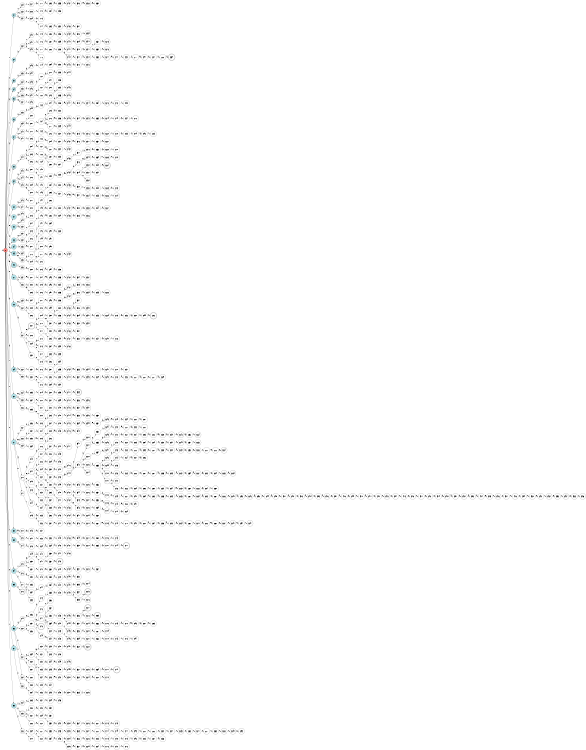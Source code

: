 digraph APTAALF {
__start0 [style = invis, shape = none, label = "", width = 0, height = 0];

rankdir=LR;
size="8,5";

s0 [style="filled", color="black", fillcolor="#ff817b" shape="circle", label="q0"];
s1 [style="filled", color="black", fillcolor="powderblue" shape="circle", label="q1"];
s2 [style="filled", color="black", fillcolor="powderblue" shape="circle", label="q2"];
s3 [style="filled", color="black", fillcolor="powderblue" shape="circle", label="q3"];
s4 [style="filled", color="black", fillcolor="powderblue" shape="circle", label="q4"];
s5 [style="filled", color="black", fillcolor="powderblue" shape="circle", label="q5"];
s6 [style="filled", color="black", fillcolor="powderblue" shape="circle", label="q6"];
s7 [style="filled", color="black", fillcolor="powderblue" shape="circle", label="q7"];
s8 [style="rounded,filled", color="black", fillcolor="powderblue" shape="doublecircle", label="q8"];
s9 [style="filled", color="black", fillcolor="powderblue" shape="circle", label="q9"];
s10 [style="filled", color="black", fillcolor="powderblue" shape="circle", label="q10"];
s11 [style="filled", color="black", fillcolor="powderblue" shape="circle", label="q11"];
s12 [style="filled", color="black", fillcolor="powderblue" shape="circle", label="q12"];
s13 [style="filled", color="black", fillcolor="powderblue" shape="circle", label="q13"];
s14 [style="filled", color="black", fillcolor="powderblue" shape="circle", label="q14"];
s15 [style="filled", color="black", fillcolor="powderblue" shape="circle", label="q15"];
s16 [style="rounded,filled", color="black", fillcolor="powderblue" shape="doublecircle", label="q16"];
s17 [style="filled", color="black", fillcolor="powderblue" shape="circle", label="q17"];
s18 [style="filled", color="black", fillcolor="powderblue" shape="circle", label="q18"];
s19 [style="filled", color="black", fillcolor="powderblue" shape="circle", label="q19"];
s20 [style="filled", color="black", fillcolor="powderblue" shape="circle", label="q20"];
s21 [style="filled", color="black", fillcolor="powderblue" shape="circle", label="q21"];
s22 [style="filled", color="black", fillcolor="powderblue" shape="circle", label="q22"];
s23 [style="filled", color="black", fillcolor="powderblue" shape="circle", label="q23"];
s24 [style="filled", color="black", fillcolor="powderblue" shape="circle", label="q24"];
s25 [style="filled", color="black", fillcolor="powderblue" shape="circle", label="q25"];
s26 [style="filled", color="black", fillcolor="powderblue" shape="circle", label="q26"];
s27 [style="filled", color="black", fillcolor="powderblue" shape="circle", label="q27"];
s28 [style="filled", color="black", fillcolor="powderblue" shape="circle", label="q28"];
s29 [style="filled", color="black", fillcolor="white" shape="circle", label="q29"];
s30 [style="filled", color="black", fillcolor="white" shape="circle", label="q30"];
s31 [style="filled", color="black", fillcolor="white" shape="circle", label="q31"];
s32 [style="filled", color="black", fillcolor="white" shape="circle", label="q32"];
s33 [style="filled", color="black", fillcolor="white" shape="circle", label="q33"];
s34 [style="filled", color="black", fillcolor="white" shape="circle", label="q34"];
s35 [style="filled", color="black", fillcolor="white" shape="circle", label="q35"];
s36 [style="filled", color="black", fillcolor="white" shape="circle", label="q36"];
s37 [style="filled", color="black", fillcolor="white" shape="circle", label="q37"];
s38 [style="filled", color="black", fillcolor="white" shape="circle", label="q38"];
s39 [style="filled", color="black", fillcolor="white" shape="circle", label="q39"];
s40 [style="filled", color="black", fillcolor="white" shape="circle", label="q40"];
s41 [style="filled", color="black", fillcolor="white" shape="circle", label="q41"];
s42 [style="filled", color="black", fillcolor="white" shape="circle", label="q42"];
s43 [style="filled", color="black", fillcolor="white" shape="circle", label="q43"];
s44 [style="filled", color="black", fillcolor="white" shape="circle", label="q44"];
s45 [style="filled", color="black", fillcolor="white" shape="circle", label="q45"];
s46 [style="filled", color="black", fillcolor="white" shape="circle", label="q46"];
s47 [style="filled", color="black", fillcolor="white" shape="circle", label="q47"];
s48 [style="filled", color="black", fillcolor="white" shape="circle", label="q48"];
s49 [style="filled", color="black", fillcolor="white" shape="circle", label="q49"];
s50 [style="filled", color="black", fillcolor="white" shape="circle", label="q50"];
s51 [style="filled", color="black", fillcolor="white" shape="circle", label="q51"];
s52 [style="filled", color="black", fillcolor="white" shape="circle", label="q52"];
s53 [style="filled", color="black", fillcolor="white" shape="circle", label="q53"];
s54 [style="filled", color="black", fillcolor="white" shape="circle", label="q54"];
s55 [style="filled", color="black", fillcolor="white" shape="circle", label="q55"];
s56 [style="filled", color="black", fillcolor="white" shape="circle", label="q56"];
s57 [style="filled", color="black", fillcolor="white" shape="circle", label="q57"];
s58 [style="filled", color="black", fillcolor="white" shape="circle", label="q58"];
s59 [style="filled", color="black", fillcolor="white" shape="circle", label="q59"];
s60 [style="filled", color="black", fillcolor="white" shape="circle", label="q60"];
s61 [style="filled", color="black", fillcolor="white" shape="circle", label="q61"];
s62 [style="filled", color="black", fillcolor="white" shape="circle", label="q62"];
s63 [style="filled", color="black", fillcolor="white" shape="circle", label="q63"];
s64 [style="filled", color="black", fillcolor="white" shape="circle", label="q64"];
s65 [style="filled", color="black", fillcolor="white" shape="circle", label="q65"];
s66 [style="filled", color="black", fillcolor="white" shape="circle", label="q66"];
s67 [style="filled", color="black", fillcolor="white" shape="circle", label="q67"];
s68 [style="filled", color="black", fillcolor="white" shape="circle", label="q68"];
s69 [style="filled", color="black", fillcolor="white" shape="circle", label="q69"];
s70 [style="filled", color="black", fillcolor="white" shape="circle", label="q70"];
s71 [style="filled", color="black", fillcolor="white" shape="circle", label="q71"];
s72 [style="filled", color="black", fillcolor="white" shape="circle", label="q72"];
s73 [style="filled", color="black", fillcolor="white" shape="circle", label="q73"];
s74 [style="filled", color="black", fillcolor="white" shape="circle", label="q74"];
s75 [style="filled", color="black", fillcolor="white" shape="circle", label="q75"];
s76 [style="filled", color="black", fillcolor="white" shape="circle", label="q76"];
s77 [style="filled", color="black", fillcolor="white" shape="circle", label="q77"];
s78 [style="rounded,filled", color="black", fillcolor="white" shape="doublecircle", label="q78"];
s79 [style="filled", color="black", fillcolor="white" shape="circle", label="q79"];
s80 [style="filled", color="black", fillcolor="white" shape="circle", label="q80"];
s81 [style="filled", color="black", fillcolor="white" shape="circle", label="q81"];
s82 [style="filled", color="black", fillcolor="white" shape="circle", label="q82"];
s83 [style="filled", color="black", fillcolor="white" shape="circle", label="q83"];
s84 [style="filled", color="black", fillcolor="white" shape="circle", label="q84"];
s85 [style="rounded,filled", color="black", fillcolor="white" shape="doublecircle", label="q85"];
s86 [style="filled", color="black", fillcolor="white" shape="circle", label="q86"];
s87 [style="filled", color="black", fillcolor="white" shape="circle", label="q87"];
s88 [style="filled", color="black", fillcolor="white" shape="circle", label="q88"];
s89 [style="filled", color="black", fillcolor="white" shape="circle", label="q89"];
s90 [style="filled", color="black", fillcolor="white" shape="circle", label="q90"];
s91 [style="filled", color="black", fillcolor="white" shape="circle", label="q91"];
s92 [style="filled", color="black", fillcolor="white" shape="circle", label="q92"];
s93 [style="filled", color="black", fillcolor="white" shape="circle", label="q93"];
s94 [style="filled", color="black", fillcolor="white" shape="circle", label="q94"];
s95 [style="filled", color="black", fillcolor="white" shape="circle", label="q95"];
s96 [style="filled", color="black", fillcolor="white" shape="circle", label="q96"];
s97 [style="filled", color="black", fillcolor="white" shape="circle", label="q97"];
s98 [style="filled", color="black", fillcolor="white" shape="circle", label="q98"];
s99 [style="filled", color="black", fillcolor="white" shape="circle", label="q99"];
s100 [style="filled", color="black", fillcolor="white" shape="circle", label="q100"];
s101 [style="filled", color="black", fillcolor="white" shape="circle", label="q101"];
s102 [style="filled", color="black", fillcolor="white" shape="circle", label="q102"];
s103 [style="filled", color="black", fillcolor="white" shape="circle", label="q103"];
s104 [style="filled", color="black", fillcolor="white" shape="circle", label="q104"];
s105 [style="filled", color="black", fillcolor="white" shape="circle", label="q105"];
s106 [style="filled", color="black", fillcolor="white" shape="circle", label="q106"];
s107 [style="filled", color="black", fillcolor="white" shape="circle", label="q107"];
s108 [style="filled", color="black", fillcolor="white" shape="circle", label="q108"];
s109 [style="filled", color="black", fillcolor="white" shape="circle", label="q109"];
s110 [style="filled", color="black", fillcolor="white" shape="circle", label="q110"];
s111 [style="filled", color="black", fillcolor="white" shape="circle", label="q111"];
s112 [style="filled", color="black", fillcolor="white" shape="circle", label="q112"];
s113 [style="filled", color="black", fillcolor="white" shape="circle", label="q113"];
s114 [style="filled", color="black", fillcolor="white" shape="circle", label="q114"];
s115 [style="filled", color="black", fillcolor="white" shape="circle", label="q115"];
s116 [style="filled", color="black", fillcolor="white" shape="circle", label="q116"];
s117 [style="filled", color="black", fillcolor="white" shape="circle", label="q117"];
s118 [style="filled", color="black", fillcolor="white" shape="circle", label="q118"];
s119 [style="filled", color="black", fillcolor="white" shape="circle", label="q119"];
s120 [style="filled", color="black", fillcolor="white" shape="circle", label="q120"];
s121 [style="filled", color="black", fillcolor="white" shape="circle", label="q121"];
s122 [style="filled", color="black", fillcolor="white" shape="circle", label="q122"];
s123 [style="filled", color="black", fillcolor="white" shape="circle", label="q123"];
s124 [style="filled", color="black", fillcolor="white" shape="circle", label="q124"];
s125 [style="filled", color="black", fillcolor="white" shape="circle", label="q125"];
s126 [style="filled", color="black", fillcolor="white" shape="circle", label="q126"];
s127 [style="rounded,filled", color="black", fillcolor="white" shape="doublecircle", label="q127"];
s128 [style="filled", color="black", fillcolor="white" shape="circle", label="q128"];
s129 [style="filled", color="black", fillcolor="white" shape="circle", label="q129"];
s130 [style="filled", color="black", fillcolor="white" shape="circle", label="q130"];
s131 [style="filled", color="black", fillcolor="white" shape="circle", label="q131"];
s132 [style="filled", color="black", fillcolor="white" shape="circle", label="q132"];
s133 [style="filled", color="black", fillcolor="white" shape="circle", label="q133"];
s134 [style="filled", color="black", fillcolor="white" shape="circle", label="q134"];
s135 [style="filled", color="black", fillcolor="white" shape="circle", label="q135"];
s136 [style="filled", color="black", fillcolor="white" shape="circle", label="q136"];
s137 [style="filled", color="black", fillcolor="white" shape="circle", label="q137"];
s138 [style="filled", color="black", fillcolor="white" shape="circle", label="q138"];
s139 [style="filled", color="black", fillcolor="white" shape="circle", label="q139"];
s140 [style="filled", color="black", fillcolor="white" shape="circle", label="q140"];
s141 [style="filled", color="black", fillcolor="white" shape="circle", label="q141"];
s142 [style="filled", color="black", fillcolor="white" shape="circle", label="q142"];
s143 [style="filled", color="black", fillcolor="white" shape="circle", label="q143"];
s144 [style="filled", color="black", fillcolor="white" shape="circle", label="q144"];
s145 [style="filled", color="black", fillcolor="white" shape="circle", label="q145"];
s146 [style="filled", color="black", fillcolor="white" shape="circle", label="q146"];
s147 [style="filled", color="black", fillcolor="white" shape="circle", label="q147"];
s148 [style="filled", color="black", fillcolor="white" shape="circle", label="q148"];
s149 [style="filled", color="black", fillcolor="white" shape="circle", label="q149"];
s150 [style="filled", color="black", fillcolor="white" shape="circle", label="q150"];
s151 [style="filled", color="black", fillcolor="white" shape="circle", label="q151"];
s152 [style="filled", color="black", fillcolor="white" shape="circle", label="q152"];
s153 [style="filled", color="black", fillcolor="white" shape="circle", label="q153"];
s154 [style="filled", color="black", fillcolor="white" shape="circle", label="q154"];
s155 [style="filled", color="black", fillcolor="white" shape="circle", label="q155"];
s156 [style="filled", color="black", fillcolor="white" shape="circle", label="q156"];
s157 [style="filled", color="black", fillcolor="white" shape="circle", label="q157"];
s158 [style="filled", color="black", fillcolor="white" shape="circle", label="q158"];
s159 [style="filled", color="black", fillcolor="white" shape="circle", label="q159"];
s160 [style="filled", color="black", fillcolor="white" shape="circle", label="q160"];
s161 [style="filled", color="black", fillcolor="white" shape="circle", label="q161"];
s162 [style="filled", color="black", fillcolor="white" shape="circle", label="q162"];
s163 [style="filled", color="black", fillcolor="white" shape="circle", label="q163"];
s164 [style="filled", color="black", fillcolor="white" shape="circle", label="q164"];
s165 [style="filled", color="black", fillcolor="white" shape="circle", label="q165"];
s166 [style="filled", color="black", fillcolor="white" shape="circle", label="q166"];
s167 [style="filled", color="black", fillcolor="white" shape="circle", label="q167"];
s168 [style="filled", color="black", fillcolor="white" shape="circle", label="q168"];
s169 [style="filled", color="black", fillcolor="white" shape="circle", label="q169"];
s170 [style="filled", color="black", fillcolor="white" shape="circle", label="q170"];
s171 [style="filled", color="black", fillcolor="white" shape="circle", label="q171"];
s172 [style="filled", color="black", fillcolor="white" shape="circle", label="q172"];
s173 [style="filled", color="black", fillcolor="white" shape="circle", label="q173"];
s174 [style="filled", color="black", fillcolor="white" shape="circle", label="q174"];
s175 [style="filled", color="black", fillcolor="white" shape="circle", label="q175"];
s176 [style="filled", color="black", fillcolor="white" shape="circle", label="q176"];
s177 [style="filled", color="black", fillcolor="white" shape="circle", label="q177"];
s178 [style="filled", color="black", fillcolor="white" shape="circle", label="q178"];
s179 [style="filled", color="black", fillcolor="white" shape="circle", label="q179"];
s180 [style="filled", color="black", fillcolor="white" shape="circle", label="q180"];
s181 [style="filled", color="black", fillcolor="white" shape="circle", label="q181"];
s182 [style="filled", color="black", fillcolor="white" shape="circle", label="q182"];
s183 [style="filled", color="black", fillcolor="white" shape="circle", label="q183"];
s184 [style="filled", color="black", fillcolor="white" shape="circle", label="q184"];
s185 [style="filled", color="black", fillcolor="white" shape="circle", label="q185"];
s186 [style="filled", color="black", fillcolor="white" shape="circle", label="q186"];
s187 [style="filled", color="black", fillcolor="white" shape="circle", label="q187"];
s188 [style="filled", color="black", fillcolor="white" shape="circle", label="q188"];
s189 [style="filled", color="black", fillcolor="white" shape="circle", label="q189"];
s190 [style="filled", color="black", fillcolor="white" shape="circle", label="q190"];
s191 [style="filled", color="black", fillcolor="white" shape="circle", label="q191"];
s192 [style="filled", color="black", fillcolor="white" shape="circle", label="q192"];
s193 [style="filled", color="black", fillcolor="white" shape="circle", label="q193"];
s194 [style="filled", color="black", fillcolor="white" shape="circle", label="q194"];
s195 [style="filled", color="black", fillcolor="white" shape="circle", label="q195"];
s196 [style="filled", color="black", fillcolor="white" shape="circle", label="q196"];
s197 [style="filled", color="black", fillcolor="white" shape="circle", label="q197"];
s198 [style="filled", color="black", fillcolor="white" shape="circle", label="q198"];
s199 [style="filled", color="black", fillcolor="white" shape="circle", label="q199"];
s200 [style="filled", color="black", fillcolor="white" shape="circle", label="q200"];
s201 [style="filled", color="black", fillcolor="white" shape="circle", label="q201"];
s202 [style="filled", color="black", fillcolor="white" shape="circle", label="q202"];
s203 [style="filled", color="black", fillcolor="white" shape="circle", label="q203"];
s204 [style="filled", color="black", fillcolor="white" shape="circle", label="q204"];
s205 [style="filled", color="black", fillcolor="white" shape="circle", label="q205"];
s206 [style="filled", color="black", fillcolor="white" shape="circle", label="q206"];
s207 [style="filled", color="black", fillcolor="white" shape="circle", label="q207"];
s208 [style="filled", color="black", fillcolor="white" shape="circle", label="q208"];
s209 [style="filled", color="black", fillcolor="white" shape="circle", label="q209"];
s210 [style="filled", color="black", fillcolor="white" shape="circle", label="q210"];
s211 [style="filled", color="black", fillcolor="white" shape="circle", label="q211"];
s212 [style="filled", color="black", fillcolor="white" shape="circle", label="q212"];
s213 [style="filled", color="black", fillcolor="white" shape="circle", label="q213"];
s214 [style="filled", color="black", fillcolor="white" shape="circle", label="q214"];
s215 [style="filled", color="black", fillcolor="white" shape="circle", label="q215"];
s216 [style="filled", color="black", fillcolor="white" shape="circle", label="q216"];
s217 [style="filled", color="black", fillcolor="white" shape="circle", label="q217"];
s218 [style="filled", color="black", fillcolor="white" shape="circle", label="q218"];
s219 [style="filled", color="black", fillcolor="white" shape="circle", label="q219"];
s220 [style="filled", color="black", fillcolor="white" shape="circle", label="q220"];
s221 [style="filled", color="black", fillcolor="white" shape="circle", label="q221"];
s222 [style="filled", color="black", fillcolor="white" shape="circle", label="q222"];
s223 [style="filled", color="black", fillcolor="white" shape="circle", label="q223"];
s224 [style="filled", color="black", fillcolor="white" shape="circle", label="q224"];
s225 [style="filled", color="black", fillcolor="white" shape="circle", label="q225"];
s226 [style="filled", color="black", fillcolor="white" shape="circle", label="q226"];
s227 [style="filled", color="black", fillcolor="white" shape="circle", label="q227"];
s228 [style="filled", color="black", fillcolor="white" shape="circle", label="q228"];
s229 [style="filled", color="black", fillcolor="white" shape="circle", label="q229"];
s230 [style="filled", color="black", fillcolor="white" shape="circle", label="q230"];
s231 [style="filled", color="black", fillcolor="white" shape="circle", label="q231"];
s232 [style="filled", color="black", fillcolor="white" shape="circle", label="q232"];
s233 [style="filled", color="black", fillcolor="white" shape="circle", label="q233"];
s234 [style="filled", color="black", fillcolor="white" shape="circle", label="q234"];
s235 [style="filled", color="black", fillcolor="white" shape="circle", label="q235"];
s236 [style="filled", color="black", fillcolor="white" shape="circle", label="q236"];
s237 [style="filled", color="black", fillcolor="white" shape="circle", label="q237"];
s238 [style="filled", color="black", fillcolor="white" shape="circle", label="q238"];
s239 [style="filled", color="black", fillcolor="white" shape="circle", label="q239"];
s240 [style="filled", color="black", fillcolor="white" shape="circle", label="q240"];
s241 [style="filled", color="black", fillcolor="white" shape="circle", label="q241"];
s242 [style="filled", color="black", fillcolor="white" shape="circle", label="q242"];
s243 [style="filled", color="black", fillcolor="white" shape="circle", label="q243"];
s244 [style="filled", color="black", fillcolor="white" shape="circle", label="q244"];
s245 [style="filled", color="black", fillcolor="white" shape="circle", label="q245"];
s246 [style="filled", color="black", fillcolor="white" shape="circle", label="q246"];
s247 [style="filled", color="black", fillcolor="white" shape="circle", label="q247"];
s248 [style="rounded,filled", color="black", fillcolor="white" shape="doublecircle", label="q248"];
s249 [style="filled", color="black", fillcolor="white" shape="circle", label="q249"];
s250 [style="filled", color="black", fillcolor="white" shape="circle", label="q250"];
s251 [style="filled", color="black", fillcolor="white" shape="circle", label="q251"];
s252 [style="filled", color="black", fillcolor="white" shape="circle", label="q252"];
s253 [style="filled", color="black", fillcolor="white" shape="circle", label="q253"];
s254 [style="filled", color="black", fillcolor="white" shape="circle", label="q254"];
s255 [style="filled", color="black", fillcolor="white" shape="circle", label="q255"];
s256 [style="filled", color="black", fillcolor="white" shape="circle", label="q256"];
s257 [style="filled", color="black", fillcolor="white" shape="circle", label="q257"];
s258 [style="filled", color="black", fillcolor="white" shape="circle", label="q258"];
s259 [style="filled", color="black", fillcolor="white" shape="circle", label="q259"];
s260 [style="filled", color="black", fillcolor="white" shape="circle", label="q260"];
s261 [style="filled", color="black", fillcolor="white" shape="circle", label="q261"];
s262 [style="filled", color="black", fillcolor="white" shape="circle", label="q262"];
s263 [style="filled", color="black", fillcolor="white" shape="circle", label="q263"];
s264 [style="filled", color="black", fillcolor="white" shape="circle", label="q264"];
s265 [style="filled", color="black", fillcolor="white" shape="circle", label="q265"];
s266 [style="filled", color="black", fillcolor="white" shape="circle", label="q266"];
s267 [style="filled", color="black", fillcolor="white" shape="circle", label="q267"];
s268 [style="filled", color="black", fillcolor="white" shape="circle", label="q268"];
s269 [style="filled", color="black", fillcolor="white" shape="circle", label="q269"];
s270 [style="filled", color="black", fillcolor="white" shape="circle", label="q270"];
s271 [style="filled", color="black", fillcolor="white" shape="circle", label="q271"];
s272 [style="filled", color="black", fillcolor="white" shape="circle", label="q272"];
s273 [style="filled", color="black", fillcolor="white" shape="circle", label="q273"];
s274 [style="filled", color="black", fillcolor="white" shape="circle", label="q274"];
s275 [style="filled", color="black", fillcolor="white" shape="circle", label="q275"];
s276 [style="filled", color="black", fillcolor="white" shape="circle", label="q276"];
s277 [style="filled", color="black", fillcolor="white" shape="circle", label="q277"];
s278 [style="filled", color="black", fillcolor="white" shape="circle", label="q278"];
s279 [style="filled", color="black", fillcolor="white" shape="circle", label="q279"];
s280 [style="filled", color="black", fillcolor="white" shape="circle", label="q280"];
s281 [style="filled", color="black", fillcolor="white" shape="circle", label="q281"];
s282 [style="filled", color="black", fillcolor="white" shape="circle", label="q282"];
s283 [style="filled", color="black", fillcolor="white" shape="circle", label="q283"];
s284 [style="filled", color="black", fillcolor="white" shape="circle", label="q284"];
s285 [style="filled", color="black", fillcolor="white" shape="circle", label="q285"];
s286 [style="filled", color="black", fillcolor="white" shape="circle", label="q286"];
s287 [style="filled", color="black", fillcolor="white" shape="circle", label="q287"];
s288 [style="filled", color="black", fillcolor="white" shape="circle", label="q288"];
s289 [style="filled", color="black", fillcolor="white" shape="circle", label="q289"];
s290 [style="filled", color="black", fillcolor="white" shape="circle", label="q290"];
s291 [style="filled", color="black", fillcolor="white" shape="circle", label="q291"];
s292 [style="filled", color="black", fillcolor="white" shape="circle", label="q292"];
s293 [style="filled", color="black", fillcolor="white" shape="circle", label="q293"];
s294 [style="filled", color="black", fillcolor="white" shape="circle", label="q294"];
s295 [style="filled", color="black", fillcolor="white" shape="circle", label="q295"];
s296 [style="filled", color="black", fillcolor="white" shape="circle", label="q296"];
s297 [style="filled", color="black", fillcolor="white" shape="circle", label="q297"];
s298 [style="filled", color="black", fillcolor="white" shape="circle", label="q298"];
s299 [style="filled", color="black", fillcolor="white" shape="circle", label="q299"];
s300 [style="filled", color="black", fillcolor="white" shape="circle", label="q300"];
s301 [style="filled", color="black", fillcolor="white" shape="circle", label="q301"];
s302 [style="filled", color="black", fillcolor="white" shape="circle", label="q302"];
s303 [style="filled", color="black", fillcolor="white" shape="circle", label="q303"];
s304 [style="filled", color="black", fillcolor="white" shape="circle", label="q304"];
s305 [style="filled", color="black", fillcolor="white" shape="circle", label="q305"];
s306 [style="filled", color="black", fillcolor="white" shape="circle", label="q306"];
s307 [style="filled", color="black", fillcolor="white" shape="circle", label="q307"];
s308 [style="filled", color="black", fillcolor="white" shape="circle", label="q308"];
s309 [style="filled", color="black", fillcolor="white" shape="circle", label="q309"];
s310 [style="filled", color="black", fillcolor="white" shape="circle", label="q310"];
s311 [style="filled", color="black", fillcolor="white" shape="circle", label="q311"];
s312 [style="filled", color="black", fillcolor="white" shape="circle", label="q312"];
s313 [style="filled", color="black", fillcolor="white" shape="circle", label="q313"];
s314 [style="filled", color="black", fillcolor="white" shape="circle", label="q314"];
s315 [style="filled", color="black", fillcolor="white" shape="circle", label="q315"];
s316 [style="filled", color="black", fillcolor="white" shape="circle", label="q316"];
s317 [style="filled", color="black", fillcolor="white" shape="circle", label="q317"];
s318 [style="filled", color="black", fillcolor="white" shape="circle", label="q318"];
s319 [style="filled", color="black", fillcolor="white" shape="circle", label="q319"];
s320 [style="filled", color="black", fillcolor="white" shape="circle", label="q320"];
s321 [style="filled", color="black", fillcolor="white" shape="circle", label="q321"];
s322 [style="filled", color="black", fillcolor="white" shape="circle", label="q322"];
s323 [style="filled", color="black", fillcolor="white" shape="circle", label="q323"];
s324 [style="filled", color="black", fillcolor="white" shape="circle", label="q324"];
s325 [style="filled", color="black", fillcolor="white" shape="circle", label="q325"];
s326 [style="filled", color="black", fillcolor="white" shape="circle", label="q326"];
s327 [style="filled", color="black", fillcolor="white" shape="circle", label="q327"];
s328 [style="filled", color="black", fillcolor="white" shape="circle", label="q328"];
s329 [style="filled", color="black", fillcolor="white" shape="circle", label="q329"];
s330 [style="filled", color="black", fillcolor="white" shape="circle", label="q330"];
s331 [style="filled", color="black", fillcolor="white" shape="circle", label="q331"];
s332 [style="filled", color="black", fillcolor="white" shape="circle", label="q332"];
s333 [style="filled", color="black", fillcolor="white" shape="circle", label="q333"];
s334 [style="filled", color="black", fillcolor="white" shape="circle", label="q334"];
s335 [style="filled", color="black", fillcolor="white" shape="circle", label="q335"];
s336 [style="filled", color="black", fillcolor="white" shape="circle", label="q336"];
s337 [style="filled", color="black", fillcolor="white" shape="circle", label="q337"];
s338 [style="filled", color="black", fillcolor="white" shape="circle", label="q338"];
s339 [style="filled", color="black", fillcolor="white" shape="circle", label="q339"];
s340 [style="filled", color="black", fillcolor="white" shape="circle", label="q340"];
s341 [style="filled", color="black", fillcolor="white" shape="circle", label="q341"];
s342 [style="filled", color="black", fillcolor="white" shape="circle", label="q342"];
s343 [style="filled", color="black", fillcolor="white" shape="circle", label="q343"];
s344 [style="filled", color="black", fillcolor="white" shape="circle", label="q344"];
s345 [style="filled", color="black", fillcolor="white" shape="circle", label="q345"];
s346 [style="filled", color="black", fillcolor="white" shape="circle", label="q346"];
s347 [style="filled", color="black", fillcolor="white" shape="circle", label="q347"];
s348 [style="filled", color="black", fillcolor="white" shape="circle", label="q348"];
s349 [style="filled", color="black", fillcolor="white" shape="circle", label="q349"];
s350 [style="filled", color="black", fillcolor="white" shape="circle", label="q350"];
s351 [style="filled", color="black", fillcolor="white" shape="circle", label="q351"];
s352 [style="filled", color="black", fillcolor="white" shape="circle", label="q352"];
s353 [style="filled", color="black", fillcolor="white" shape="circle", label="q353"];
s354 [style="filled", color="black", fillcolor="white" shape="circle", label="q354"];
s355 [style="filled", color="black", fillcolor="white" shape="circle", label="q355"];
s356 [style="filled", color="black", fillcolor="white" shape="circle", label="q356"];
s357 [style="filled", color="black", fillcolor="white" shape="circle", label="q357"];
s358 [style="filled", color="black", fillcolor="white" shape="circle", label="q358"];
s359 [style="filled", color="black", fillcolor="white" shape="circle", label="q359"];
s360 [style="filled", color="black", fillcolor="white" shape="circle", label="q360"];
s361 [style="filled", color="black", fillcolor="white" shape="circle", label="q361"];
s362 [style="filled", color="black", fillcolor="white" shape="circle", label="q362"];
s363 [style="filled", color="black", fillcolor="white" shape="circle", label="q363"];
s364 [style="filled", color="black", fillcolor="white" shape="circle", label="q364"];
s365 [style="filled", color="black", fillcolor="white" shape="circle", label="q365"];
s366 [style="filled", color="black", fillcolor="white" shape="circle", label="q366"];
s367 [style="filled", color="black", fillcolor="white" shape="circle", label="q367"];
s368 [style="filled", color="black", fillcolor="white" shape="circle", label="q368"];
s369 [style="filled", color="black", fillcolor="white" shape="circle", label="q369"];
s370 [style="filled", color="black", fillcolor="white" shape="circle", label="q370"];
s371 [style="filled", color="black", fillcolor="white" shape="circle", label="q371"];
s372 [style="filled", color="black", fillcolor="white" shape="circle", label="q372"];
s373 [style="filled", color="black", fillcolor="white" shape="circle", label="q373"];
s374 [style="filled", color="black", fillcolor="white" shape="circle", label="q374"];
s375 [style="filled", color="black", fillcolor="white" shape="circle", label="q375"];
s376 [style="filled", color="black", fillcolor="white" shape="circle", label="q376"];
s377 [style="filled", color="black", fillcolor="white" shape="circle", label="q377"];
s378 [style="filled", color="black", fillcolor="white" shape="circle", label="q378"];
s379 [style="filled", color="black", fillcolor="white" shape="circle", label="q379"];
s380 [style="filled", color="black", fillcolor="white" shape="circle", label="q380"];
s381 [style="filled", color="black", fillcolor="white" shape="circle", label="q381"];
s382 [style="filled", color="black", fillcolor="white" shape="circle", label="q382"];
s383 [style="filled", color="black", fillcolor="white" shape="circle", label="q383"];
s384 [style="filled", color="black", fillcolor="white" shape="circle", label="q384"];
s385 [style="filled", color="black", fillcolor="white" shape="circle", label="q385"];
s386 [style="filled", color="black", fillcolor="white" shape="circle", label="q386"];
s387 [style="filled", color="black", fillcolor="white" shape="circle", label="q387"];
s388 [style="filled", color="black", fillcolor="white" shape="circle", label="q388"];
s389 [style="filled", color="black", fillcolor="white" shape="circle", label="q389"];
s390 [style="filled", color="black", fillcolor="white" shape="circle", label="q390"];
s391 [style="filled", color="black", fillcolor="white" shape="circle", label="q391"];
s392 [style="filled", color="black", fillcolor="white" shape="circle", label="q392"];
s393 [style="filled", color="black", fillcolor="white" shape="circle", label="q393"];
s394 [style="filled", color="black", fillcolor="white" shape="circle", label="q394"];
s395 [style="filled", color="black", fillcolor="white" shape="circle", label="q395"];
s396 [style="filled", color="black", fillcolor="white" shape="circle", label="q396"];
s397 [style="filled", color="black", fillcolor="white" shape="circle", label="q397"];
s398 [style="filled", color="black", fillcolor="white" shape="circle", label="q398"];
s399 [style="filled", color="black", fillcolor="white" shape="circle", label="q399"];
s400 [style="filled", color="black", fillcolor="white" shape="circle", label="q400"];
s401 [style="filled", color="black", fillcolor="white" shape="circle", label="q401"];
s402 [style="filled", color="black", fillcolor="white" shape="circle", label="q402"];
s403 [style="filled", color="black", fillcolor="white" shape="circle", label="q403"];
s404 [style="filled", color="black", fillcolor="white" shape="circle", label="q404"];
s405 [style="filled", color="black", fillcolor="white" shape="circle", label="q405"];
s406 [style="filled", color="black", fillcolor="white" shape="circle", label="q406"];
s407 [style="filled", color="black", fillcolor="white" shape="circle", label="q407"];
s408 [style="filled", color="black", fillcolor="white" shape="circle", label="q408"];
s409 [style="filled", color="black", fillcolor="white" shape="circle", label="q409"];
s410 [style="filled", color="black", fillcolor="white" shape="circle", label="q410"];
s411 [style="filled", color="black", fillcolor="white" shape="circle", label="q411"];
s412 [style="filled", color="black", fillcolor="white" shape="circle", label="q412"];
s413 [style="filled", color="black", fillcolor="white" shape="circle", label="q413"];
s414 [style="filled", color="black", fillcolor="white" shape="circle", label="q414"];
s415 [style="filled", color="black", fillcolor="white" shape="circle", label="q415"];
s416 [style="filled", color="black", fillcolor="white" shape="circle", label="q416"];
s417 [style="filled", color="black", fillcolor="white" shape="circle", label="q417"];
s418 [style="rounded,filled", color="black", fillcolor="white" shape="doublecircle", label="q418"];
s419 [style="filled", color="black", fillcolor="white" shape="circle", label="q419"];
s420 [style="filled", color="black", fillcolor="white" shape="circle", label="q420"];
s421 [style="filled", color="black", fillcolor="white" shape="circle", label="q421"];
s422 [style="filled", color="black", fillcolor="white" shape="circle", label="q422"];
s423 [style="filled", color="black", fillcolor="white" shape="circle", label="q423"];
s424 [style="filled", color="black", fillcolor="white" shape="circle", label="q424"];
s425 [style="filled", color="black", fillcolor="white" shape="circle", label="q425"];
s426 [style="filled", color="black", fillcolor="white" shape="circle", label="q426"];
s427 [style="filled", color="black", fillcolor="white" shape="circle", label="q427"];
s428 [style="filled", color="black", fillcolor="white" shape="circle", label="q428"];
s429 [style="filled", color="black", fillcolor="white" shape="circle", label="q429"];
s430 [style="filled", color="black", fillcolor="white" shape="circle", label="q430"];
s431 [style="filled", color="black", fillcolor="white" shape="circle", label="q431"];
s432 [style="filled", color="black", fillcolor="white" shape="circle", label="q432"];
s433 [style="filled", color="black", fillcolor="white" shape="circle", label="q433"];
s434 [style="filled", color="black", fillcolor="white" shape="circle", label="q434"];
s435 [style="filled", color="black", fillcolor="white" shape="circle", label="q435"];
s436 [style="filled", color="black", fillcolor="white" shape="circle", label="q436"];
s437 [style="filled", color="black", fillcolor="white" shape="circle", label="q437"];
s438 [style="filled", color="black", fillcolor="white" shape="circle", label="q438"];
s439 [style="filled", color="black", fillcolor="white" shape="circle", label="q439"];
s440 [style="filled", color="black", fillcolor="white" shape="circle", label="q440"];
s441 [style="filled", color="black", fillcolor="white" shape="circle", label="q441"];
s442 [style="filled", color="black", fillcolor="white" shape="circle", label="q442"];
s443 [style="filled", color="black", fillcolor="white" shape="circle", label="q443"];
s444 [style="filled", color="black", fillcolor="white" shape="circle", label="q444"];
s445 [style="filled", color="black", fillcolor="white" shape="circle", label="q445"];
s446 [style="filled", color="black", fillcolor="white" shape="circle", label="q446"];
s447 [style="filled", color="black", fillcolor="white" shape="circle", label="q447"];
s448 [style="filled", color="black", fillcolor="white" shape="circle", label="q448"];
s449 [style="filled", color="black", fillcolor="white" shape="circle", label="q449"];
s450 [style="filled", color="black", fillcolor="white" shape="circle", label="q450"];
s451 [style="filled", color="black", fillcolor="white" shape="circle", label="q451"];
s452 [style="filled", color="black", fillcolor="white" shape="circle", label="q452"];
s453 [style="filled", color="black", fillcolor="white" shape="circle", label="q453"];
s454 [style="filled", color="black", fillcolor="white" shape="circle", label="q454"];
s455 [style="filled", color="black", fillcolor="white" shape="circle", label="q455"];
s456 [style="filled", color="black", fillcolor="white" shape="circle", label="q456"];
s457 [style="filled", color="black", fillcolor="white" shape="circle", label="q457"];
s458 [style="filled", color="black", fillcolor="white" shape="circle", label="q458"];
s459 [style="filled", color="black", fillcolor="white" shape="circle", label="q459"];
s460 [style="filled", color="black", fillcolor="white" shape="circle", label="q460"];
s461 [style="filled", color="black", fillcolor="white" shape="circle", label="q461"];
s462 [style="filled", color="black", fillcolor="white" shape="circle", label="q462"];
s463 [style="filled", color="black", fillcolor="white" shape="circle", label="q463"];
s464 [style="filled", color="black", fillcolor="white" shape="circle", label="q464"];
s465 [style="filled", color="black", fillcolor="white" shape="circle", label="q465"];
s466 [style="filled", color="black", fillcolor="white" shape="circle", label="q466"];
s467 [style="filled", color="black", fillcolor="white" shape="circle", label="q467"];
s468 [style="filled", color="black", fillcolor="white" shape="circle", label="q468"];
s469 [style="filled", color="black", fillcolor="white" shape="circle", label="q469"];
s470 [style="filled", color="black", fillcolor="white" shape="circle", label="q470"];
s471 [style="filled", color="black", fillcolor="white" shape="circle", label="q471"];
s472 [style="filled", color="black", fillcolor="white" shape="circle", label="q472"];
s473 [style="filled", color="black", fillcolor="white" shape="circle", label="q473"];
s474 [style="filled", color="black", fillcolor="white" shape="circle", label="q474"];
s475 [style="filled", color="black", fillcolor="white" shape="circle", label="q475"];
s476 [style="filled", color="black", fillcolor="white" shape="circle", label="q476"];
s477 [style="filled", color="black", fillcolor="white" shape="circle", label="q477"];
s478 [style="filled", color="black", fillcolor="white" shape="circle", label="q478"];
s479 [style="filled", color="black", fillcolor="white" shape="circle", label="q479"];
s480 [style="filled", color="black", fillcolor="white" shape="circle", label="q480"];
s481 [style="filled", color="black", fillcolor="white" shape="circle", label="q481"];
s482 [style="filled", color="black", fillcolor="white" shape="circle", label="q482"];
s483 [style="filled", color="black", fillcolor="white" shape="circle", label="q483"];
s484 [style="filled", color="black", fillcolor="white" shape="circle", label="q484"];
s485 [style="filled", color="black", fillcolor="white" shape="circle", label="q485"];
s486 [style="filled", color="black", fillcolor="white" shape="circle", label="q486"];
s487 [style="filled", color="black", fillcolor="white" shape="circle", label="q487"];
s488 [style="filled", color="black", fillcolor="white" shape="circle", label="q488"];
s489 [style="filled", color="black", fillcolor="white" shape="circle", label="q489"];
s490 [style="filled", color="black", fillcolor="white" shape="circle", label="q490"];
s491 [style="filled", color="black", fillcolor="white" shape="circle", label="q491"];
s492 [style="filled", color="black", fillcolor="white" shape="circle", label="q492"];
s493 [style="filled", color="black", fillcolor="white" shape="circle", label="q493"];
s494 [style="filled", color="black", fillcolor="white" shape="circle", label="q494"];
s495 [style="filled", color="black", fillcolor="white" shape="circle", label="q495"];
s496 [style="filled", color="black", fillcolor="white" shape="circle", label="q496"];
s497 [style="filled", color="black", fillcolor="white" shape="circle", label="q497"];
s498 [style="filled", color="black", fillcolor="white" shape="circle", label="q498"];
s499 [style="filled", color="black", fillcolor="white" shape="circle", label="q499"];
s500 [style="filled", color="black", fillcolor="white" shape="circle", label="q500"];
s501 [style="filled", color="black", fillcolor="white" shape="circle", label="q501"];
s502 [style="filled", color="black", fillcolor="white" shape="circle", label="q502"];
s503 [style="filled", color="black", fillcolor="white" shape="circle", label="q503"];
s504 [style="filled", color="black", fillcolor="white" shape="circle", label="q504"];
s505 [style="filled", color="black", fillcolor="white" shape="circle", label="q505"];
s506 [style="filled", color="black", fillcolor="white" shape="circle", label="q506"];
s507 [style="filled", color="black", fillcolor="white" shape="circle", label="q507"];
s508 [style="filled", color="black", fillcolor="white" shape="circle", label="q508"];
s509 [style="filled", color="black", fillcolor="white" shape="circle", label="q509"];
s510 [style="filled", color="black", fillcolor="white" shape="circle", label="q510"];
s511 [style="filled", color="black", fillcolor="white" shape="circle", label="q511"];
s512 [style="filled", color="black", fillcolor="white" shape="circle", label="q512"];
s513 [style="filled", color="black", fillcolor="white" shape="circle", label="q513"];
s514 [style="filled", color="black", fillcolor="white" shape="circle", label="q514"];
s515 [style="filled", color="black", fillcolor="white" shape="circle", label="q515"];
s516 [style="filled", color="black", fillcolor="white" shape="circle", label="q516"];
s517 [style="filled", color="black", fillcolor="white" shape="circle", label="q517"];
s518 [style="filled", color="black", fillcolor="white" shape="circle", label="q518"];
s519 [style="filled", color="black", fillcolor="white" shape="circle", label="q519"];
s520 [style="filled", color="black", fillcolor="white" shape="circle", label="q520"];
s521 [style="filled", color="black", fillcolor="white" shape="circle", label="q521"];
s522 [style="filled", color="black", fillcolor="white" shape="circle", label="q522"];
s523 [style="filled", color="black", fillcolor="white" shape="circle", label="q523"];
s524 [style="filled", color="black", fillcolor="white" shape="circle", label="q524"];
s525 [style="filled", color="black", fillcolor="white" shape="circle", label="q525"];
s526 [style="filled", color="black", fillcolor="white" shape="circle", label="q526"];
s527 [style="filled", color="black", fillcolor="white" shape="circle", label="q527"];
s528 [style="filled", color="black", fillcolor="white" shape="circle", label="q528"];
s529 [style="filled", color="black", fillcolor="white" shape="circle", label="q529"];
s530 [style="filled", color="black", fillcolor="white" shape="circle", label="q530"];
s531 [style="filled", color="black", fillcolor="white" shape="circle", label="q531"];
s532 [style="filled", color="black", fillcolor="white" shape="circle", label="q532"];
s533 [style="filled", color="black", fillcolor="white" shape="circle", label="q533"];
s534 [style="filled", color="black", fillcolor="white" shape="circle", label="q534"];
s535 [style="rounded,filled", color="black", fillcolor="white" shape="doublecircle", label="q535"];
s536 [style="filled", color="black", fillcolor="white" shape="circle", label="q536"];
s537 [style="filled", color="black", fillcolor="white" shape="circle", label="q537"];
s538 [style="filled", color="black", fillcolor="white" shape="circle", label="q538"];
s539 [style="filled", color="black", fillcolor="white" shape="circle", label="q539"];
s540 [style="filled", color="black", fillcolor="white" shape="circle", label="q540"];
s541 [style="filled", color="black", fillcolor="white" shape="circle", label="q541"];
s542 [style="filled", color="black", fillcolor="white" shape="circle", label="q542"];
s543 [style="filled", color="black", fillcolor="white" shape="circle", label="q543"];
s544 [style="filled", color="black", fillcolor="white" shape="circle", label="q544"];
s545 [style="filled", color="black", fillcolor="white" shape="circle", label="q545"];
s546 [style="filled", color="black", fillcolor="white" shape="circle", label="q546"];
s547 [style="filled", color="black", fillcolor="white" shape="circle", label="q547"];
s548 [style="filled", color="black", fillcolor="white" shape="circle", label="q548"];
s549 [style="filled", color="black", fillcolor="white" shape="circle", label="q549"];
s550 [style="filled", color="black", fillcolor="white" shape="circle", label="q550"];
s551 [style="filled", color="black", fillcolor="white" shape="circle", label="q551"];
s552 [style="filled", color="black", fillcolor="white" shape="circle", label="q552"];
s553 [style="filled", color="black", fillcolor="white" shape="circle", label="q553"];
s554 [style="filled", color="black", fillcolor="white" shape="circle", label="q554"];
s555 [style="filled", color="black", fillcolor="white" shape="circle", label="q555"];
s556 [style="filled", color="black", fillcolor="white" shape="circle", label="q556"];
s557 [style="filled", color="black", fillcolor="white" shape="circle", label="q557"];
s558 [style="filled", color="black", fillcolor="white" shape="circle", label="q558"];
s559 [style="filled", color="black", fillcolor="white" shape="circle", label="q559"];
s560 [style="filled", color="black", fillcolor="white" shape="circle", label="q560"];
s561 [style="filled", color="black", fillcolor="white" shape="circle", label="q561"];
s562 [style="filled", color="black", fillcolor="white" shape="circle", label="q562"];
s563 [style="filled", color="black", fillcolor="white" shape="circle", label="q563"];
s564 [style="filled", color="black", fillcolor="white" shape="circle", label="q564"];
s565 [style="filled", color="black", fillcolor="white" shape="circle", label="q565"];
s566 [style="filled", color="black", fillcolor="white" shape="circle", label="q566"];
s567 [style="filled", color="black", fillcolor="white" shape="circle", label="q567"];
s568 [style="filled", color="black", fillcolor="white" shape="circle", label="q568"];
s569 [style="filled", color="black", fillcolor="white" shape="circle", label="q569"];
s570 [style="rounded,filled", color="black", fillcolor="white" shape="doublecircle", label="q570"];
s571 [style="filled", color="black", fillcolor="white" shape="circle", label="q571"];
s572 [style="filled", color="black", fillcolor="white" shape="circle", label="q572"];
s573 [style="filled", color="black", fillcolor="white" shape="circle", label="q573"];
s574 [style="filled", color="black", fillcolor="white" shape="circle", label="q574"];
s575 [style="filled", color="black", fillcolor="white" shape="circle", label="q575"];
s576 [style="filled", color="black", fillcolor="white" shape="circle", label="q576"];
s577 [style="filled", color="black", fillcolor="white" shape="circle", label="q577"];
s578 [style="filled", color="black", fillcolor="white" shape="circle", label="q578"];
s579 [style="filled", color="black", fillcolor="white" shape="circle", label="q579"];
s580 [style="filled", color="black", fillcolor="white" shape="circle", label="q580"];
s581 [style="filled", color="black", fillcolor="white" shape="circle", label="q581"];
s582 [style="filled", color="black", fillcolor="white" shape="circle", label="q582"];
s583 [style="filled", color="black", fillcolor="white" shape="circle", label="q583"];
s584 [style="filled", color="black", fillcolor="white" shape="circle", label="q584"];
s585 [style="filled", color="black", fillcolor="white" shape="circle", label="q585"];
s586 [style="filled", color="black", fillcolor="white" shape="circle", label="q586"];
s587 [style="filled", color="black", fillcolor="white" shape="circle", label="q587"];
s588 [style="filled", color="black", fillcolor="white" shape="circle", label="q588"];
s589 [style="filled", color="black", fillcolor="white" shape="circle", label="q589"];
s590 [style="filled", color="black", fillcolor="white" shape="circle", label="q590"];
s591 [style="filled", color="black", fillcolor="white" shape="circle", label="q591"];
s592 [style="filled", color="black", fillcolor="white" shape="circle", label="q592"];
s593 [style="filled", color="black", fillcolor="white" shape="circle", label="q593"];
s594 [style="filled", color="black", fillcolor="white" shape="circle", label="q594"];
s595 [style="filled", color="black", fillcolor="white" shape="circle", label="q595"];
s596 [style="filled", color="black", fillcolor="white" shape="circle", label="q596"];
s597 [style="filled", color="black", fillcolor="white" shape="circle", label="q597"];
s598 [style="filled", color="black", fillcolor="white" shape="circle", label="q598"];
s599 [style="filled", color="black", fillcolor="white" shape="circle", label="q599"];
s600 [style="filled", color="black", fillcolor="white" shape="circle", label="q600"];
s601 [style="filled", color="black", fillcolor="white" shape="circle", label="q601"];
s602 [style="filled", color="black", fillcolor="white" shape="circle", label="q602"];
s603 [style="filled", color="black", fillcolor="white" shape="circle", label="q603"];
s604 [style="filled", color="black", fillcolor="white" shape="circle", label="q604"];
s605 [style="filled", color="black", fillcolor="white" shape="circle", label="q605"];
s606 [style="filled", color="black", fillcolor="white" shape="circle", label="q606"];
s607 [style="filled", color="black", fillcolor="white" shape="circle", label="q607"];
s608 [style="filled", color="black", fillcolor="white" shape="circle", label="q608"];
s609 [style="filled", color="black", fillcolor="white" shape="circle", label="q609"];
s610 [style="filled", color="black", fillcolor="white" shape="circle", label="q610"];
s611 [style="filled", color="black", fillcolor="white" shape="circle", label="q611"];
s612 [style="filled", color="black", fillcolor="white" shape="circle", label="q612"];
s613 [style="filled", color="black", fillcolor="white" shape="circle", label="q613"];
s614 [style="filled", color="black", fillcolor="white" shape="circle", label="q614"];
s615 [style="rounded,filled", color="black", fillcolor="white" shape="doublecircle", label="q615"];
s616 [style="filled", color="black", fillcolor="white" shape="circle", label="q616"];
s617 [style="rounded,filled", color="black", fillcolor="white" shape="doublecircle", label="q617"];
s618 [style="filled", color="black", fillcolor="white" shape="circle", label="q618"];
s619 [style="filled", color="black", fillcolor="white" shape="circle", label="q619"];
s620 [style="filled", color="black", fillcolor="white" shape="circle", label="q620"];
s621 [style="filled", color="black", fillcolor="white" shape="circle", label="q621"];
s622 [style="rounded,filled", color="black", fillcolor="white" shape="doublecircle", label="q622"];
s623 [style="filled", color="black", fillcolor="white" shape="circle", label="q623"];
s624 [style="filled", color="black", fillcolor="white" shape="circle", label="q624"];
s625 [style="filled", color="black", fillcolor="white" shape="circle", label="q625"];
s626 [style="filled", color="black", fillcolor="white" shape="circle", label="q626"];
s627 [style="filled", color="black", fillcolor="white" shape="circle", label="q627"];
s628 [style="filled", color="black", fillcolor="white" shape="circle", label="q628"];
s629 [style="filled", color="black", fillcolor="white" shape="circle", label="q629"];
s630 [style="filled", color="black", fillcolor="white" shape="circle", label="q630"];
s631 [style="filled", color="black", fillcolor="white" shape="circle", label="q631"];
s632 [style="filled", color="black", fillcolor="white" shape="circle", label="q632"];
s633 [style="filled", color="black", fillcolor="white" shape="circle", label="q633"];
s634 [style="filled", color="black", fillcolor="white" shape="circle", label="q634"];
s635 [style="filled", color="black", fillcolor="white" shape="circle", label="q635"];
s636 [style="filled", color="black", fillcolor="white" shape="circle", label="q636"];
s637 [style="filled", color="black", fillcolor="white" shape="circle", label="q637"];
s638 [style="filled", color="black", fillcolor="white" shape="circle", label="q638"];
s639 [style="filled", color="black", fillcolor="white" shape="circle", label="q639"];
s640 [style="filled", color="black", fillcolor="white" shape="circle", label="q640"];
s641 [style="filled", color="black", fillcolor="white" shape="circle", label="q641"];
s642 [style="filled", color="black", fillcolor="white" shape="circle", label="q642"];
s643 [style="filled", color="black", fillcolor="white" shape="circle", label="q643"];
s644 [style="filled", color="black", fillcolor="white" shape="circle", label="q644"];
s645 [style="filled", color="black", fillcolor="white" shape="circle", label="q645"];
s646 [style="filled", color="black", fillcolor="white" shape="circle", label="q646"];
s647 [style="filled", color="black", fillcolor="white" shape="circle", label="q647"];
s648 [style="filled", color="black", fillcolor="white" shape="circle", label="q648"];
s649 [style="filled", color="black", fillcolor="white" shape="circle", label="q649"];
s650 [style="filled", color="black", fillcolor="white" shape="circle", label="q650"];
s651 [style="filled", color="black", fillcolor="white" shape="circle", label="q651"];
s652 [style="filled", color="black", fillcolor="white" shape="circle", label="q652"];
s653 [style="filled", color="black", fillcolor="white" shape="circle", label="q653"];
s654 [style="filled", color="black", fillcolor="white" shape="circle", label="q654"];
s655 [style="filled", color="black", fillcolor="white" shape="circle", label="q655"];
s656 [style="filled", color="black", fillcolor="white" shape="circle", label="q656"];
s657 [style="filled", color="black", fillcolor="white" shape="circle", label="q657"];
s658 [style="filled", color="black", fillcolor="white" shape="circle", label="q658"];
s659 [style="filled", color="black", fillcolor="white" shape="circle", label="q659"];
s660 [style="filled", color="black", fillcolor="white" shape="circle", label="q660"];
s661 [style="filled", color="black", fillcolor="white" shape="circle", label="q661"];
s662 [style="filled", color="black", fillcolor="white" shape="circle", label="q662"];
s663 [style="filled", color="black", fillcolor="white" shape="circle", label="q663"];
s664 [style="filled", color="black", fillcolor="white" shape="circle", label="q664"];
s665 [style="rounded,filled", color="black", fillcolor="white" shape="doublecircle", label="q665"];
s666 [style="filled", color="black", fillcolor="white" shape="circle", label="q666"];
s667 [style="filled", color="black", fillcolor="white" shape="circle", label="q667"];
s668 [style="filled", color="black", fillcolor="white" shape="circle", label="q668"];
s669 [style="filled", color="black", fillcolor="white" shape="circle", label="q669"];
s670 [style="filled", color="black", fillcolor="white" shape="circle", label="q670"];
s671 [style="filled", color="black", fillcolor="white" shape="circle", label="q671"];
s672 [style="filled", color="black", fillcolor="white" shape="circle", label="q672"];
s673 [style="filled", color="black", fillcolor="white" shape="circle", label="q673"];
s674 [style="filled", color="black", fillcolor="white" shape="circle", label="q674"];
s675 [style="filled", color="black", fillcolor="white" shape="circle", label="q675"];
s676 [style="filled", color="black", fillcolor="white" shape="circle", label="q676"];
s677 [style="filled", color="black", fillcolor="white" shape="circle", label="q677"];
s678 [style="filled", color="black", fillcolor="white" shape="circle", label="q678"];
s679 [style="filled", color="black", fillcolor="white" shape="circle", label="q679"];
s680 [style="filled", color="black", fillcolor="white" shape="circle", label="q680"];
s681 [style="filled", color="black", fillcolor="white" shape="circle", label="q681"];
s682 [style="filled", color="black", fillcolor="white" shape="circle", label="q682"];
s683 [style="filled", color="black", fillcolor="white" shape="circle", label="q683"];
s684 [style="rounded,filled", color="black", fillcolor="white" shape="doublecircle", label="q684"];
s685 [style="filled", color="black", fillcolor="white" shape="circle", label="q685"];
s686 [style="filled", color="black", fillcolor="white" shape="circle", label="q686"];
s687 [style="filled", color="black", fillcolor="white" shape="circle", label="q687"];
s688 [style="filled", color="black", fillcolor="white" shape="circle", label="q688"];
s689 [style="filled", color="black", fillcolor="white" shape="circle", label="q689"];
s690 [style="filled", color="black", fillcolor="white" shape="circle", label="q690"];
s691 [style="filled", color="black", fillcolor="white" shape="circle", label="q691"];
s692 [style="filled", color="black", fillcolor="white" shape="circle", label="q692"];
s693 [style="filled", color="black", fillcolor="white" shape="circle", label="q693"];
s694 [style="filled", color="black", fillcolor="white" shape="circle", label="q694"];
s695 [style="filled", color="black", fillcolor="white" shape="circle", label="q695"];
s696 [style="filled", color="black", fillcolor="white" shape="circle", label="q696"];
s697 [style="filled", color="black", fillcolor="white" shape="circle", label="q697"];
s698 [style="filled", color="black", fillcolor="white" shape="circle", label="q698"];
s699 [style="filled", color="black", fillcolor="white" shape="circle", label="q699"];
s700 [style="filled", color="black", fillcolor="white" shape="circle", label="q700"];
s701 [style="filled", color="black", fillcolor="white" shape="circle", label="q701"];
s702 [style="filled", color="black", fillcolor="white" shape="circle", label="q702"];
s703 [style="filled", color="black", fillcolor="white" shape="circle", label="q703"];
s704 [style="filled", color="black", fillcolor="white" shape="circle", label="q704"];
s705 [style="filled", color="black", fillcolor="white" shape="circle", label="q705"];
s706 [style="filled", color="black", fillcolor="white" shape="circle", label="q706"];
s707 [style="filled", color="black", fillcolor="white" shape="circle", label="q707"];
s708 [style="filled", color="black", fillcolor="white" shape="circle", label="q708"];
s709 [style="filled", color="black", fillcolor="white" shape="circle", label="q709"];
s710 [style="filled", color="black", fillcolor="white" shape="circle", label="q710"];
s711 [style="filled", color="black", fillcolor="white" shape="circle", label="q711"];
s712 [style="filled", color="black", fillcolor="white" shape="circle", label="q712"];
s713 [style="filled", color="black", fillcolor="white" shape="circle", label="q713"];
s714 [style="filled", color="black", fillcolor="white" shape="circle", label="q714"];
s715 [style="filled", color="black", fillcolor="white" shape="circle", label="q715"];
s716 [style="filled", color="black", fillcolor="white" shape="circle", label="q716"];
s717 [style="filled", color="black", fillcolor="white" shape="circle", label="q717"];
s718 [style="filled", color="black", fillcolor="white" shape="circle", label="q718"];
s719 [style="filled", color="black", fillcolor="white" shape="circle", label="q719"];
s720 [style="filled", color="black", fillcolor="white" shape="circle", label="q720"];
s721 [style="filled", color="black", fillcolor="white" shape="circle", label="q721"];
s722 [style="filled", color="black", fillcolor="white" shape="circle", label="q722"];
s723 [style="filled", color="black", fillcolor="white" shape="circle", label="q723"];
s724 [style="filled", color="black", fillcolor="white" shape="circle", label="q724"];
s725 [style="filled", color="black", fillcolor="white" shape="circle", label="q725"];
s726 [style="filled", color="black", fillcolor="white" shape="circle", label="q726"];
s727 [style="filled", color="black", fillcolor="white" shape="circle", label="q727"];
s728 [style="filled", color="black", fillcolor="white" shape="circle", label="q728"];
s729 [style="filled", color="black", fillcolor="white" shape="circle", label="q729"];
s730 [style="filled", color="black", fillcolor="white" shape="circle", label="q730"];
s731 [style="filled", color="black", fillcolor="white" shape="circle", label="q731"];
s732 [style="filled", color="black", fillcolor="white" shape="circle", label="q732"];
s733 [style="filled", color="black", fillcolor="white" shape="circle", label="q733"];
s734 [style="filled", color="black", fillcolor="white" shape="circle", label="q734"];
s735 [style="filled", color="black", fillcolor="white" shape="circle", label="q735"];
s736 [style="filled", color="black", fillcolor="white" shape="circle", label="q736"];
s737 [style="filled", color="black", fillcolor="white" shape="circle", label="q737"];
s738 [style="filled", color="black", fillcolor="white" shape="circle", label="q738"];
s739 [style="filled", color="black", fillcolor="white" shape="circle", label="q739"];
s740 [style="filled", color="black", fillcolor="white" shape="circle", label="q740"];
s741 [style="filled", color="black", fillcolor="white" shape="circle", label="q741"];
s742 [style="filled", color="black", fillcolor="white" shape="circle", label="q742"];
s743 [style="filled", color="black", fillcolor="white" shape="circle", label="q743"];
s744 [style="filled", color="black", fillcolor="white" shape="circle", label="q744"];
s745 [style="filled", color="black", fillcolor="white" shape="circle", label="q745"];
s746 [style="filled", color="black", fillcolor="white" shape="circle", label="q746"];
s747 [style="rounded,filled", color="black", fillcolor="white" shape="doublecircle", label="q747"];
s748 [style="filled", color="black", fillcolor="white" shape="circle", label="q748"];
s749 [style="filled", color="black", fillcolor="white" shape="circle", label="q749"];
s750 [style="filled", color="black", fillcolor="white" shape="circle", label="q750"];
s751 [style="filled", color="black", fillcolor="white" shape="circle", label="q751"];
s752 [style="filled", color="black", fillcolor="white" shape="circle", label="q752"];
s753 [style="filled", color="black", fillcolor="white" shape="circle", label="q753"];
s754 [style="filled", color="black", fillcolor="white" shape="circle", label="q754"];
s755 [style="filled", color="black", fillcolor="white" shape="circle", label="q755"];
s756 [style="filled", color="black", fillcolor="white" shape="circle", label="q756"];
s757 [style="filled", color="black", fillcolor="white" shape="circle", label="q757"];
s758 [style="filled", color="black", fillcolor="white" shape="circle", label="q758"];
s759 [style="filled", color="black", fillcolor="white" shape="circle", label="q759"];
s760 [style="filled", color="black", fillcolor="white" shape="circle", label="q760"];
s761 [style="filled", color="black", fillcolor="white" shape="circle", label="q761"];
s762 [style="filled", color="black", fillcolor="white" shape="circle", label="q762"];
s763 [style="filled", color="black", fillcolor="white" shape="circle", label="q763"];
s764 [style="filled", color="black", fillcolor="white" shape="circle", label="q764"];
s765 [style="filled", color="black", fillcolor="white" shape="circle", label="q765"];
s766 [style="filled", color="black", fillcolor="white" shape="circle", label="q766"];
s767 [style="filled", color="black", fillcolor="white" shape="circle", label="q767"];
s768 [style="filled", color="black", fillcolor="white" shape="circle", label="q768"];
s769 [style="filled", color="black", fillcolor="white" shape="circle", label="q769"];
s770 [style="filled", color="black", fillcolor="white" shape="circle", label="q770"];
s771 [style="rounded,filled", color="black", fillcolor="white" shape="doublecircle", label="q771"];
s772 [style="filled", color="black", fillcolor="white" shape="circle", label="q772"];
s773 [style="filled", color="black", fillcolor="white" shape="circle", label="q773"];
s774 [style="filled", color="black", fillcolor="white" shape="circle", label="q774"];
s775 [style="filled", color="black", fillcolor="white" shape="circle", label="q775"];
s776 [style="filled", color="black", fillcolor="white" shape="circle", label="q776"];
s777 [style="filled", color="black", fillcolor="white" shape="circle", label="q777"];
s778 [style="filled", color="black", fillcolor="white" shape="circle", label="q778"];
s779 [style="filled", color="black", fillcolor="white" shape="circle", label="q779"];
s780 [style="filled", color="black", fillcolor="white" shape="circle", label="q780"];
s781 [style="filled", color="black", fillcolor="white" shape="circle", label="q781"];
s782 [style="filled", color="black", fillcolor="white" shape="circle", label="q782"];
s783 [style="filled", color="black", fillcolor="white" shape="circle", label="q783"];
s784 [style="filled", color="black", fillcolor="white" shape="circle", label="q784"];
s785 [style="filled", color="black", fillcolor="white" shape="circle", label="q785"];
s786 [style="filled", color="black", fillcolor="white" shape="circle", label="q786"];
s787 [style="filled", color="black", fillcolor="white" shape="circle", label="q787"];
s788 [style="filled", color="black", fillcolor="white" shape="circle", label="q788"];
s789 [style="filled", color="black", fillcolor="white" shape="circle", label="q789"];
s790 [style="filled", color="black", fillcolor="white" shape="circle", label="q790"];
s791 [style="filled", color="black", fillcolor="white" shape="circle", label="q791"];
s792 [style="filled", color="black", fillcolor="white" shape="circle", label="q792"];
s793 [style="filled", color="black", fillcolor="white" shape="circle", label="q793"];
s794 [style="filled", color="black", fillcolor="white" shape="circle", label="q794"];
s795 [style="filled", color="black", fillcolor="white" shape="circle", label="q795"];
s796 [style="filled", color="black", fillcolor="white" shape="circle", label="q796"];
s797 [style="filled", color="black", fillcolor="white" shape="circle", label="q797"];
s798 [style="filled", color="black", fillcolor="white" shape="circle", label="q798"];
s799 [style="filled", color="black", fillcolor="white" shape="circle", label="q799"];
s800 [style="filled", color="black", fillcolor="white" shape="circle", label="q800"];
s801 [style="filled", color="black", fillcolor="white" shape="circle", label="q801"];
s802 [style="filled", color="black", fillcolor="white" shape="circle", label="q802"];
s803 [style="filled", color="black", fillcolor="white" shape="circle", label="q803"];
s804 [style="filled", color="black", fillcolor="white" shape="circle", label="q804"];
s805 [style="filled", color="black", fillcolor="white" shape="circle", label="q805"];
s806 [style="filled", color="black", fillcolor="white" shape="circle", label="q806"];
s807 [style="filled", color="black", fillcolor="white" shape="circle", label="q807"];
s808 [style="filled", color="black", fillcolor="white" shape="circle", label="q808"];
s809 [style="filled", color="black", fillcolor="white" shape="circle", label="q809"];
s810 [style="filled", color="black", fillcolor="white" shape="circle", label="q810"];
s811 [style="filled", color="black", fillcolor="white" shape="circle", label="q811"];
s812 [style="filled", color="black", fillcolor="white" shape="circle", label="q812"];
s813 [style="filled", color="black", fillcolor="white" shape="circle", label="q813"];
s814 [style="filled", color="black", fillcolor="white" shape="circle", label="q814"];
s815 [style="filled", color="black", fillcolor="white" shape="circle", label="q815"];
s816 [style="rounded,filled", color="black", fillcolor="white" shape="doublecircle", label="q816"];
s817 [style="filled", color="black", fillcolor="white" shape="circle", label="q817"];
s818 [style="filled", color="black", fillcolor="white" shape="circle", label="q818"];
s819 [style="filled", color="black", fillcolor="white" shape="circle", label="q819"];
s820 [style="filled", color="black", fillcolor="white" shape="circle", label="q820"];
s821 [style="filled", color="black", fillcolor="white" shape="circle", label="q821"];
s822 [style="filled", color="black", fillcolor="white" shape="circle", label="q822"];
s823 [style="filled", color="black", fillcolor="white" shape="circle", label="q823"];
s824 [style="filled", color="black", fillcolor="white" shape="circle", label="q824"];
s825 [style="filled", color="black", fillcolor="white" shape="circle", label="q825"];
s826 [style="filled", color="black", fillcolor="white" shape="circle", label="q826"];
s827 [style="filled", color="black", fillcolor="white" shape="circle", label="q827"];
s828 [style="filled", color="black", fillcolor="white" shape="circle", label="q828"];
s829 [style="filled", color="black", fillcolor="white" shape="circle", label="q829"];
s830 [style="filled", color="black", fillcolor="white" shape="circle", label="q830"];
s831 [style="filled", color="black", fillcolor="white" shape="circle", label="q831"];
s832 [style="filled", color="black", fillcolor="white" shape="circle", label="q832"];
s833 [style="filled", color="black", fillcolor="white" shape="circle", label="q833"];
s834 [style="filled", color="black", fillcolor="white" shape="circle", label="q834"];
s835 [style="filled", color="black", fillcolor="white" shape="circle", label="q835"];
s836 [style="filled", color="black", fillcolor="white" shape="circle", label="q836"];
s837 [style="filled", color="black", fillcolor="white" shape="circle", label="q837"];
s838 [style="filled", color="black", fillcolor="white" shape="circle", label="q838"];
s839 [style="rounded,filled", color="black", fillcolor="white" shape="doublecircle", label="q839"];
s840 [style="filled", color="black", fillcolor="white" shape="circle", label="q840"];
s841 [style="filled", color="black", fillcolor="white" shape="circle", label="q841"];
s842 [style="filled", color="black", fillcolor="white" shape="circle", label="q842"];
s843 [style="filled", color="black", fillcolor="white" shape="circle", label="q843"];
s844 [style="filled", color="black", fillcolor="white" shape="circle", label="q844"];
s845 [style="filled", color="black", fillcolor="white" shape="circle", label="q845"];
s846 [style="filled", color="black", fillcolor="white" shape="circle", label="q846"];
s847 [style="filled", color="black", fillcolor="white" shape="circle", label="q847"];
s848 [style="filled", color="black", fillcolor="white" shape="circle", label="q848"];
s849 [style="filled", color="black", fillcolor="white" shape="circle", label="q849"];
s850 [style="filled", color="black", fillcolor="white" shape="circle", label="q850"];
s851 [style="filled", color="black", fillcolor="white" shape="circle", label="q851"];
s852 [style="filled", color="black", fillcolor="white" shape="circle", label="q852"];
s853 [style="filled", color="black", fillcolor="white" shape="circle", label="q853"];
s854 [style="filled", color="black", fillcolor="white" shape="circle", label="q854"];
s855 [style="filled", color="black", fillcolor="white" shape="circle", label="q855"];
s856 [style="filled", color="black", fillcolor="white" shape="circle", label="q856"];
s857 [style="filled", color="black", fillcolor="white" shape="circle", label="q857"];
s858 [style="filled", color="black", fillcolor="white" shape="circle", label="q858"];
s859 [style="filled", color="black", fillcolor="white" shape="circle", label="q859"];
s860 [style="filled", color="black", fillcolor="white" shape="circle", label="q860"];
s861 [style="filled", color="black", fillcolor="white" shape="circle", label="q861"];
s862 [style="filled", color="black", fillcolor="white" shape="circle", label="q862"];
s863 [style="filled", color="black", fillcolor="white" shape="circle", label="q863"];
s864 [style="filled", color="black", fillcolor="white" shape="circle", label="q864"];
s865 [style="filled", color="black", fillcolor="white" shape="circle", label="q865"];
s866 [style="filled", color="black", fillcolor="white" shape="circle", label="q866"];
s867 [style="filled", color="black", fillcolor="white" shape="circle", label="q867"];
s868 [style="filled", color="black", fillcolor="white" shape="circle", label="q868"];
s869 [style="filled", color="black", fillcolor="white" shape="circle", label="q869"];
s870 [style="filled", color="black", fillcolor="white" shape="circle", label="q870"];
s871 [style="filled", color="black", fillcolor="white" shape="circle", label="q871"];
s872 [style="filled", color="black", fillcolor="white" shape="circle", label="q872"];
s873 [style="filled", color="black", fillcolor="white" shape="circle", label="q873"];
s874 [style="filled", color="black", fillcolor="white" shape="circle", label="q874"];
s875 [style="filled", color="black", fillcolor="white" shape="circle", label="q875"];
s876 [style="filled", color="black", fillcolor="white" shape="circle", label="q876"];
s877 [style="filled", color="black", fillcolor="white" shape="circle", label="q877"];
s878 [style="filled", color="black", fillcolor="white" shape="circle", label="q878"];
s879 [style="filled", color="black", fillcolor="white" shape="circle", label="q879"];
s880 [style="filled", color="black", fillcolor="white" shape="circle", label="q880"];
s881 [style="filled", color="black", fillcolor="white" shape="circle", label="q881"];
s882 [style="filled", color="black", fillcolor="white" shape="circle", label="q882"];
s883 [style="filled", color="black", fillcolor="white" shape="circle", label="q883"];
s884 [style="filled", color="black", fillcolor="white" shape="circle", label="q884"];
s885 [style="filled", color="black", fillcolor="white" shape="circle", label="q885"];
s886 [style="filled", color="black", fillcolor="white" shape="circle", label="q886"];
s887 [style="filled", color="black", fillcolor="white" shape="circle", label="q887"];
s888 [style="filled", color="black", fillcolor="white" shape="circle", label="q888"];
s889 [style="filled", color="black", fillcolor="white" shape="circle", label="q889"];
s890 [style="filled", color="black", fillcolor="white" shape="circle", label="q890"];
s891 [style="filled", color="black", fillcolor="white" shape="circle", label="q891"];
s892 [style="filled", color="black", fillcolor="white" shape="circle", label="q892"];
s893 [style="filled", color="black", fillcolor="white" shape="circle", label="q893"];
s894 [style="filled", color="black", fillcolor="white" shape="circle", label="q894"];
s895 [style="filled", color="black", fillcolor="white" shape="circle", label="q895"];
s896 [style="filled", color="black", fillcolor="white" shape="circle", label="q896"];
s897 [style="filled", color="black", fillcolor="white" shape="circle", label="q897"];
s898 [style="filled", color="black", fillcolor="white" shape="circle", label="q898"];
s899 [style="filled", color="black", fillcolor="white" shape="circle", label="q899"];
s900 [style="filled", color="black", fillcolor="white" shape="circle", label="q900"];
s901 [style="filled", color="black", fillcolor="white" shape="circle", label="q901"];
s902 [style="filled", color="black", fillcolor="white" shape="circle", label="q902"];
s903 [style="filled", color="black", fillcolor="white" shape="circle", label="q903"];
s904 [style="filled", color="black", fillcolor="white" shape="circle", label="q904"];
s905 [style="filled", color="black", fillcolor="white" shape="circle", label="q905"];
s906 [style="filled", color="black", fillcolor="white" shape="circle", label="q906"];
s907 [style="filled", color="black", fillcolor="white" shape="circle", label="q907"];
s908 [style="filled", color="black", fillcolor="white" shape="circle", label="q908"];
s909 [style="filled", color="black", fillcolor="white" shape="circle", label="q909"];
s910 [style="filled", color="black", fillcolor="white" shape="circle", label="q910"];
s911 [style="filled", color="black", fillcolor="white" shape="circle", label="q911"];
s912 [style="filled", color="black", fillcolor="white" shape="circle", label="q912"];
s913 [style="filled", color="black", fillcolor="white" shape="circle", label="q913"];
s914 [style="filled", color="black", fillcolor="white" shape="circle", label="q914"];
s915 [style="filled", color="black", fillcolor="white" shape="circle", label="q915"];
s916 [style="filled", color="black", fillcolor="white" shape="circle", label="q916"];
s917 [style="filled", color="black", fillcolor="white" shape="circle", label="q917"];
s918 [style="filled", color="black", fillcolor="white" shape="circle", label="q918"];
s919 [style="filled", color="black", fillcolor="white" shape="circle", label="q919"];
s920 [style="filled", color="black", fillcolor="white" shape="circle", label="q920"];
s921 [style="filled", color="black", fillcolor="white" shape="circle", label="q921"];
s922 [style="filled", color="black", fillcolor="white" shape="circle", label="q922"];
s923 [style="filled", color="black", fillcolor="white" shape="circle", label="q923"];
s924 [style="filled", color="black", fillcolor="white" shape="circle", label="q924"];
s925 [style="filled", color="black", fillcolor="white" shape="circle", label="q925"];
s926 [style="filled", color="black", fillcolor="white" shape="circle", label="q926"];
s927 [style="filled", color="black", fillcolor="white" shape="circle", label="q927"];
s928 [style="filled", color="black", fillcolor="white" shape="circle", label="q928"];
s929 [style="filled", color="black", fillcolor="white" shape="circle", label="q929"];
s930 [style="filled", color="black", fillcolor="white" shape="circle", label="q930"];
s931 [style="filled", color="black", fillcolor="white" shape="circle", label="q931"];
s932 [style="filled", color="black", fillcolor="white" shape="circle", label="q932"];
s933 [style="filled", color="black", fillcolor="white" shape="circle", label="q933"];
s934 [style="filled", color="black", fillcolor="white" shape="circle", label="q934"];
s935 [style="filled", color="black", fillcolor="white" shape="circle", label="q935"];
s936 [style="filled", color="black", fillcolor="white" shape="circle", label="q936"];
subgraph cluster_main { 
	graph [pad=".75", ranksep="0.15", nodesep="0.15"];
	 style=invis; 
	__start0 -> s0 [penwidth=2];
}
s0 -> s1 [label="1"];
s0 -> s2 [label="2"];
s0 -> s3 [label="3"];
s0 -> s4 [label="6"];
s0 -> s5 [label="7"];
s0 -> s6 [label="8"];
s0 -> s7 [label="9"];
s0 -> s8 [label="b"];
s0 -> s9 [label="c"];
s0 -> s10 [label="d"];
s0 -> s11 [label="e"];
s0 -> s12 [label="f"];
s0 -> s13 [label="g"];
s0 -> s14 [label="h"];
s0 -> s15 [label="j"];
s0 -> s16 [label="k"];
s0 -> s17 [label="m"];
s0 -> s18 [label="n"];
s0 -> s19 [label="p"];
s0 -> s20 [label="q"];
s0 -> s21 [label="r"];
s0 -> s22 [label="t"];
s0 -> s23 [label="u"];
s0 -> s24 [label="v"];
s0 -> s25 [label="w"];
s0 -> s26 [label="x"];
s0 -> s27 [label="y"];
s0 -> s28 [label="z"];
s1 -> s29 [label="0"];
s1 -> s30 [label="2"];
s1 -> s31 [label="3"];
s2 -> s32 [label="3"];
s3 -> s33 [label="9"];
s4 -> s34 [label="3"];
s5 -> s35 [label="6"];
s5 -> s36 [label="k"];
s5 -> s37 [label="q"];
s6 -> s38 [label="9"];
s7 -> s39 [label="3"];
s7 -> s40 [label="c"];
s7 -> s41 [label="q"];
s8 -> s42 [label="c"];
s9 -> s43 [label="9"];
s9 -> s44 [label="b"];
s9 -> s45 [label="f"];
s10 -> s46 [label="9"];
s10 -> s47 [label="c"];
s11 -> s48 [label="g"];
s12 -> s49 [label="c"];
s12 -> s50 [label="g"];
s13 -> s51 [label="e"];
s13 -> s52 [label="u"];
s14 -> s53 [label="j"];
s15 -> s54 [label="h"];
s15 -> s55 [label="m"];
s16 -> s56 [label="7"];
s17 -> s57 [label="j"];
s17 -> s58 [label="k"];
s18 -> s59 [label="m"];
s18 -> s60 [label="p"];
s18 -> s61 [label="q"];
s19 -> s62 [label="k"];
s19 -> s63 [label="r"];
s20 -> s64 [label="m"];
s20 -> s65 [label="n"];
s20 -> s66 [label="r"];
s21 -> s67 [label="c"];
s21 -> s68 [label="m"];
s21 -> s69 [label="p"];
s21 -> s70 [label="q"];
s21 -> s71 [label="x"];
s22 -> s72 [label="m"];
s22 -> s73 [label="v"];
s23 -> s74 [label="g"];
s24 -> s75 [label="t"];
s24 -> s76 [label="u"];
s24 -> s77 [label="y"];
s25 -> s78 [label="x"];
s26 -> s79 [label="q"];
s26 -> s80 [label="r"];
s26 -> s81 [label="w"];
s26 -> s82 [label="z"];
s27 -> s83 [label="w"];
s28 -> s84 [label="t"];
s28 -> s85 [label="x"];
s28 -> s86 [label="y"];
s29 -> s87 [label="1"];
s30 -> s88 [label="0"];
s31 -> s89 [label="9"];
s32 -> s90 [label="1"];
s32 -> s91 [label="6"];
s32 -> s92 [label="9"];
s33 -> s93 [label="3"];
s33 -> s94 [label="8"];
s34 -> s95 [label="2"];
s35 -> s96 [label="3"];
s36 -> s97 [label="m"];
s37 -> s98 [label="r"];
s38 -> s99 [label="3"];
s39 -> s100 [label="1"];
s39 -> s101 [label="6"];
s40 -> s102 [label="f"];
s41 -> s103 [label="r"];
s42 -> s104 [label="9"];
s42 -> s105 [label="b"];
s42 -> s106 [label="f"];
s43 -> s107 [label="3"];
s44 -> s108 [label="c"];
s45 -> s109 [label="c"];
s45 -> s110 [label="g"];
s46 -> s111 [label="d"];
s47 -> s112 [label="f"];
s49 -> s113 [label="9"];
s51 -> s114 [label="s"];
s52 -> s115 [label="g"];
s53 -> s116 [label="h"];
s53 -> s117 [label="m"];
s55 -> s118 [label="q"];
s55 -> s119 [label="t"];
s56 -> s120 [label="6"];
s57 -> s121 [label="m"];
s58 -> s122 [label="7"];
s58 -> s123 [label="m"];
s59 -> s124 [label="6"];
s60 -> s125 [label="n"];
s60 -> s126 [label="r"];
s61 -> s127 [label="m"];
s61 -> s128 [label="n"];
s61 -> s129 [label="r"];
s61 -> s130 [label="w"];
s62 -> s131 [label="7"];
s63 -> s132 [label="q"];
s64 -> s133 [label="k"];
s65 -> s134 [label="q"];
s66 -> s135 [label="q"];
s67 -> s136 [label="f"];
s68 -> s137 [label="k"];
s68 -> s138 [label="q"];
s69 -> s139 [label="r"];
s70 -> s140 [label="k"];
s70 -> s141 [label="m"];
s70 -> s142 [label="n"];
s70 -> s143 [label="r"];
s70 -> s144 [label="w"];
s71 -> s145 [label="r"];
s72 -> s146 [label="q"];
s73 -> s147 [label="t"];
s74 -> s148 [label="f"];
s75 -> s149 [label="m"];
s75 -> s150 [label="s"];
s75 -> s151 [label="v"];
s76 -> s152 [label="g"];
s77 -> s153 [label="v"];
s77 -> s154 [label="w"];
s77 -> s155 [label="z"];
s79 -> s156 [label="m"];
s80 -> s157 [label="q"];
s80 -> s158 [label="x"];
s81 -> s159 [label="q"];
s81 -> s160 [label="x"];
s81 -> s161 [label="y"];
s82 -> s162 [label="x"];
s82 -> s163 [label="y"];
s83 -> s164 [label="x"];
s84 -> s165 [label="w"];
s85 -> s166 [label="r"];
s85 -> s167 [label="w"];
s85 -> s168 [label="z"];
s86 -> s169 [label="v"];
s86 -> s170 [label="z"];
s87 -> s171 [label="3"];
s88 -> s172 [label="1"];
s89 -> s173 [label="8"];
s89 -> s174 [label="c"];
s90 -> s175 [label="3"];
s91 -> s176 [label="7"];
s92 -> s177 [label="3"];
s92 -> s178 [label="c"];
s93 -> s179 [label="6"];
s96 -> s180 [label="9"];
s97 -> s181 [label="q"];
s97 -> s182 [label="t"];
s99 -> s183 [label="6"];
s101 -> s184 [label="7"];
s102 -> s185 [label="g"];
s104 -> s186 [label="3"];
s104 -> s187 [label="k"];
s105 -> s188 [label="c"];
s106 -> s189 [label="c"];
s107 -> s190 [label="1"];
s107 -> s191 [label="6"];
s109 -> s192 [label="f"];
s110 -> s193 [label="u"];
s112 -> s194 [label="g"];
s113 -> s195 [label="3"];
s114 -> s196 [label="t"];
s116 -> s197 [label="j"];
s117 -> s198 [label="q"];
s118 -> s199 [label="r"];
s118 -> s200 [label="w"];
s119 -> s201 [label="m"];
s119 -> s202 [label="v"];
s120 -> s203 [label="3"];
s121 -> s204 [label="j"];
s122 -> s205 [label="6"];
s123 -> s206 [label="j"];
s125 -> s207 [label="p"];
s125 -> s208 [label="q"];
s127 -> s209 [label="k"];
s127 -> s210 [label="q"];
s127 -> s211 [label="t"];
s129 -> s212 [label="p"];
s129 -> s213 [label="q"];
s129 -> s214 [label="x"];
s130 -> s215 [label="x"];
s131 -> s216 [label="6"];
s132 -> s217 [label="m"];
s132 -> s218 [label="n"];
s133 -> s219 [label="7"];
s134 -> s220 [label="n"];
s134 -> s221 [label="r"];
s135 -> s222 [label="m"];
s136 -> s223 [label="g"];
s137 -> s224 [label="7"];
s138 -> s225 [label="m"];
s140 -> s226 [label="3"];
s141 -> s227 [label="7"];
s141 -> s228 [label="9"];
s141 -> s229 [label="k"];
s141 -> s230 [label="q"];
s141 -> s231 [label="t"];
s142 -> s232 [label="q"];
s143 -> s233 [label="q"];
s144 -> s234 [label="x"];
s145 -> s235 [label="p"];
s145 -> s236 [label="x"];
s146 -> s237 [label="x"];
s147 -> s238 [label="v"];
s148 -> s239 [label="c"];
s149 -> s240 [label="j"];
s149 -> s241 [label="q"];
s151 -> s242 [label="u"];
s152 -> s243 [label="f"];
s154 -> s244 [label="y"];
s156 -> s245 [label="k"];
s157 -> s246 [label="3"];
s157 -> s247 [label="m"];
s157 -> s248 [label="n"];
s157 -> s249 [label="r"];
s159 -> s250 [label="m"];
s159 -> s251 [label="n"];
s159 -> s252 [label="r"];
s160 -> s253 [label="r"];
s160 -> s254 [label="w"];
s163 -> s255 [label="z"];
s164 -> s256 [label="w"];
s165 -> s257 [label="x"];
s166 -> s258 [label="q"];
s167 -> s259 [label="q"];
s168 -> s260 [label="x"];
s169 -> s261 [label="t"];
s169 -> s262 [label="u"];
s171 -> s263 [label="9"];
s172 -> s264 [label="3"];
s174 -> s265 [label="f"];
s175 -> s266 [label="1"];
s176 -> s267 [label="k"];
s177 -> s268 [label="6"];
s179 -> s269 [label="7"];
s180 -> s270 [label="3"];
s181 -> s271 [label="n"];
s181 -> s272 [label="r"];
s182 -> s273 [label="m"];
s183 -> s274 [label="7"];
s184 -> s275 [label="e"];
s184 -> s276 [label="k"];
s184 -> s277 [label="m"];
s185 -> s278 [label="u"];
s186 -> s279 [label="6"];
s187 -> s280 [label="m"];
s188 -> s281 [label="b"];
s188 -> s282 [label="f"];
s191 -> s283 [label="7"];
s193 -> s284 [label="v"];
s194 -> s285 [label="u"];
s195 -> s286 [label="1"];
s195 -> s287 [label="6"];
s196 -> s288 [label="m"];
s197 -> s289 [label="h"];
s198 -> s290 [label="w"];
s199 -> s291 [label="x"];
s200 -> s292 [label="x"];
s201 -> s293 [label="q"];
s203 -> s294 [label="9"];
s204 -> s295 [label="m"];
s205 -> s296 [label="3"];
s206 -> s297 [label="7"];
s207 -> s298 [label="n"];
s208 -> s299 [label="n"];
s209 -> s300 [label="7"];
s209 -> s301 [label="m"];
s210 -> s302 [label="w"];
s211 -> s303 [label="s"];
s213 -> s304 [label="w"];
s215 -> s305 [label="w"];
s215 -> s306 [label="z"];
s216 -> s307 [label="3"];
s217 -> s308 [label="t"];
s218 -> s309 [label="p"];
s219 -> s310 [label="6"];
s220 -> s311 [label="q"];
s222 -> s312 [label="k"];
s223 -> s313 [label="e"];
s224 -> s314 [label="6"];
s225 -> s315 [label="q"];
s226 -> s316 [label="9"];
s227 -> s317 [label="6"];
s227 -> s318 [label="k"];
s228 -> s319 [label="8"];
s229 -> s320 [label="6"];
s229 -> s321 [label="7"];
s230 -> s322 [label="m"];
s231 -> s323 [label="m"];
s231 -> s324 [label="v"];
s232 -> s325 [label="w"];
s233 -> s326 [label="m"];
s236 -> s327 [label="r"];
s238 -> s328 [label="u"];
s239 -> s329 [label="9"];
s241 -> s330 [label="r"];
s241 -> s331 [label="w"];
s242 -> s332 [label="g"];
s243 -> s333 [label="c"];
s244 -> s334 [label="z"];
s245 -> s335 [label="7"];
s246 -> s336 [label="2"];
s247 -> s337 [label="j"];
s247 -> s338 [label="k"];
s247 -> s339 [label="q"];
s247 -> s340 [label="t"];
s249 -> s341 [label="q"];
s250 -> s342 [label="k"];
s250 -> s343 [label="t"];
s252 -> s344 [label="q"];
s253 -> s345 [label="q"];
s254 -> s346 [label="q"];
s255 -> s347 [label="x"];
s256 -> s348 [label="q"];
s257 -> s349 [label="w"];
s258 -> s350 [label="n"];
s259 -> s351 [label="n"];
s259 -> s352 [label="r"];
s261 -> s353 [label="v"];
s262 -> s354 [label="g"];
s263 -> s355 [label="3"];
s264 -> s356 [label="1"];
s265 -> s357 [label="d"];
s266 -> s358 [label="3"];
s267 -> s359 [label="m"];
s268 -> s360 [label="7"];
s269 -> s361 [label="k"];
s270 -> s362 [label="9"];
s272 -> s363 [label="p"];
s273 -> s364 [label="q"];
s274 -> s365 [label="e"];
s274 -> s366 [label="k"];
s275 -> s367 [label="g"];
s276 -> s368 [label="m"];
s277 -> s369 [label="q"];
s278 -> s370 [label="v"];
s279 -> s371 [label="7"];
s280 -> s372 [label="q"];
s281 -> s373 [label="c"];
s282 -> s374 [label="g"];
s283 -> s375 [label="k"];
s284 -> s376 [label="t"];
s285 -> s377 [label="v"];
s287 -> s378 [label="7"];
s288 -> s379 [label="q"];
s290 -> s380 [label="x"];
s293 -> s381 [label="r"];
s294 -> s382 [label="3"];
s295 -> s383 [label="t"];
s296 -> s384 [label="2"];
s297 -> s385 [label="6"];
s298 -> s386 [label="p"];
s300 -> s387 [label="6"];
s300 -> s388 [label="k"];
s301 -> s389 [label="t"];
s302 -> s390 [label="x"];
s303 -> s391 [label="k"];
s304 -> s392 [label="x"];
s305 -> s393 [label="x"];
s307 -> s394 [label="2"];
s308 -> s395 [label="s"];
s308 -> s396 [label="v"];
s309 -> s397 [label="n"];
s310 -> s398 [label="3"];
s311 -> s399 [label="r"];
s312 -> s400 [label="7"];
s313 -> s401 [label="s"];
s314 -> s402 [label="7"];
s315 -> s403 [label="m"];
s317 -> s404 [label="3"];
s318 -> s405 [label="7"];
s319 -> s406 [label="9"];
s320 -> s407 [label="3"];
s321 -> s408 [label="6"];
s322 -> s409 [label="k"];
s322 -> s410 [label="q"];
s323 -> s411 [label="t"];
s325 -> s412 [label="x"];
s326 -> s413 [label="k"];
s327 -> s414 [label="x"];
s328 -> s415 [label="v"];
s329 -> s416 [label="d"];
s330 -> s417 [label="q"];
s331 -> s418 [label="x"];
s332 -> s419 [label="f"];
s333 -> s420 [label="9"];
s334 -> s421 [label="x"];
s335 -> s422 [label="6"];
s338 -> s423 [label="7"];
s339 -> s424 [label="m"];
s340 -> s425 [label="v"];
s341 -> s426 [label="n"];
s342 -> s427 [label="7"];
s343 -> s428 [label="v"];
s344 -> s429 [label="m"];
s345 -> s430 [label="m"];
s346 -> s431 [label="m"];
s348 -> s432 [label="r"];
s349 -> s433 [label="x"];
s352 -> s434 [label="q"];
s353 -> s435 [label="t"];
s354 -> s436 [label="e"];
s355 -> s437 [label="6"];
s357 -> s438 [label="f"];
s358 -> s439 [label="1"];
s359 -> s440 [label="q"];
s360 -> s441 [label="k"];
s360 -> s442 [label="p"];
s361 -> s443 [label="m"];
s362 -> s444 [label="8"];
s364 -> s445 [label="r"];
s365 -> s446 [label="g"];
s366 -> s447 [label="m"];
s368 -> s448 [label="q"];
s369 -> s449 [label="r"];
s370 -> s450 [label="t"];
s371 -> s451 [label="k"];
s372 -> s452 [label="r"];
s374 -> s453 [label="e"];
s375 -> s454 [label="m"];
s376 -> s455 [label="m"];
s377 -> s456 [label="t"];
s378 -> s457 [label="k"];
s379 -> s458 [label="r"];
s381 -> s459 [label="x"];
s383 -> s460 [label="v"];
s385 -> s461 [label="3"];
s386 -> s462 [label="n"];
s387 -> s463 [label="3"];
s388 -> s464 [label="s"];
s389 -> s465 [label="s"];
s390 -> s466 [label="w"];
s391 -> s467 [label="m"];
s392 -> s468 [label="z"];
s395 -> s469 [label="t"];
s396 -> s470 [label="u"];
s398 -> s471 [label="9"];
s399 -> s472 [label="q"];
s400 -> s473 [label="6"];
s401 -> s474 [label="t"];
s402 -> s475 [label="6"];
s403 -> s476 [label="q"];
s404 -> s477 [label="2"];
s407 -> s478 [label="6"];
s408 -> s479 [label="3"];
s409 -> s480 [label="7"];
s410 -> s481 [label="m"];
s411 -> s482 [label="v"];
s412 -> s483 [label="z"];
s413 -> s484 [label="7"];
s414 -> s485 [label="r"];
s415 -> s486 [label="t"];
s416 -> s487 [label="6"];
s417 -> s488 [label="r"];
s419 -> s489 [label="c"];
s420 -> s490 [label="c"];
s421 -> s491 [label="w"];
s422 -> s492 [label="3"];
s423 -> s493 [label="6"];
s423 -> s494 [label="e"];
s424 -> s495 [label="t"];
s425 -> s496 [label="u"];
s427 -> s497 [label="6"];
s429 -> s498 [label="j"];
s430 -> s499 [label="k"];
s431 -> s500 [label="k"];
s432 -> s501 [label="q"];
s434 -> s502 [label="m"];
s435 -> s503 [label="w"];
s436 -> s504 [label="6"];
s436 -> s505 [label="g"];
s437 -> s506 [label="7"];
s438 -> s507 [label="c"];
s439 -> s508 [label="3"];
s440 -> s509 [label="w"];
s441 -> s510 [label="m"];
s442 -> s511 [label="n"];
s443 -> s512 [label="q"];
s447 -> s513 [label="q"];
s448 -> s514 [label="r"];
s450 -> s515 [label="m"];
s451 -> s516 [label="m"];
s453 -> s517 [label="s"];
s454 -> s518 [label="k"];
s454 -> s519 [label="q"];
s455 -> s520 [label="q"];
s456 -> s521 [label="m"];
s457 -> s522 [label="m"];
s458 -> s523 [label="q"];
s460 -> s524 [label="y"];
s461 -> s525 [label="9"];
s462 -> s526 [label="p"];
s463 -> s527 [label="2"];
s463 -> s528 [label="9"];
s464 -> s529 [label="e"];
s465 -> s530 [label="e"];
s466 -> s531 [label="x"];
s467 -> s532 [label="k"];
s469 -> s533 [label="m"];
s470 -> s534 [label="g"];
s471 -> s535 [label="c"];
s472 -> s536 [label="w"];
s473 -> s537 [label="3"];
s474 -> s538 [label="m"];
s475 -> s539 [label="7"];
s476 -> s540 [label="m"];
s479 -> s541 [label="2"];
s479 -> s542 [label="9"];
s480 -> s543 [label="6"];
s481 -> s544 [label="k"];
s481 -> s545 [label="q"];
s482 -> s546 [label="m"];
s484 -> s547 [label="6"];
s485 -> s548 [label="q"];
s486 -> s549 [label="m"];
s487 -> s550 [label="7"];
s489 -> s551 [label="9"];
s490 -> s552 [label="b"];
s491 -> s553 [label="q"];
s492 -> s554 [label="1"];
s492 -> s555 [label="9"];
s493 -> s556 [label="3"];
s494 -> s557 [label="g"];
s495 -> s558 [label="g"];
s496 -> s559 [label="v"];
s497 -> s560 [label="3"];
s499 -> s561 [label="7"];
s500 -> s562 [label="7"];
s501 -> s563 [label="m"];
s502 -> s564 [label="k"];
s503 -> s565 [label="t"];
s504 -> s566 [label="7"];
s505 -> s567 [label="e"];
s506 -> s568 [label="e"];
s508 -> s569 [label="1"];
s509 -> s570 [label="x"];
s510 -> s571 [label="q"];
s511 -> s572 [label="k"];
s512 -> s573 [label="r"];
s513 -> s574 [label="w"];
s514 -> s575 [label="q"];
s515 -> s576 [label="q"];
s516 -> s577 [label="q"];
s517 -> s578 [label="t"];
s518 -> s579 [label="m"];
s519 -> s580 [label="r"];
s519 -> s581 [label="w"];
s519 -> s582 [label="x"];
s520 -> s583 [label="r"];
s521 -> s584 [label="q"];
s522 -> s585 [label="q"];
s523 -> s586 [label="n"];
s524 -> s587 [label="z"];
s525 -> s588 [label="8"];
s526 -> s589 [label="n"];
s528 -> s590 [label="c"];
s529 -> s591 [label="d"];
s530 -> s592 [label="g"];
s532 -> s593 [label="7"];
s533 -> s594 [label="q"];
s534 -> s595 [label="f"];
s536 -> s596 [label="x"];
s537 -> s597 [label="9"];
s538 -> s598 [label="q"];
s539 -> s599 [label="k"];
s541 -> s600 [label="8"];
s542 -> s601 [label="3"];
s542 -> s602 [label="6"];
s542 -> s603 [label="8"];
s542 -> s604 [label="c"];
s543 -> s605 [label="3"];
s544 -> s606 [label="7"];
s545 -> s607 [label="m"];
s546 -> s608 [label="q"];
s547 -> s609 [label="3"];
s548 -> s610 [label="r"];
s549 -> s611 [label="q"];
s550 -> s612 [label="k"];
s551 -> s613 [label="c"];
s553 -> s614 [label="n"];
s555 -> s615 [label="c"];
s555 -> s616 [label="r"];
s556 -> s617 [label="2"];
s556 -> s618 [label="9"];
s557 -> s619 [label="f"];
s558 -> s620 [label="f"];
s559 -> s621 [label="t"];
s560 -> s622 [label="2"];
s561 -> s623 [label="6"];
s562 -> s624 [label="6"];
s563 -> s625 [label="j"];
s564 -> s626 [label="7"];
s565 -> s627 [label="v"];
s566 -> s628 [label="e"];
s567 -> s629 [label="g"];
s568 -> s630 [label="g"];
s571 -> s631 [label="r"];
s571 -> s632 [label="w"];
s572 -> s633 [label="s"];
s574 -> s634 [label="q"];
s575 -> s635 [label="n"];
s576 -> s636 [label="r"];
s577 -> s637 [label="r"];
s578 -> s638 [label="m"];
s579 -> s639 [label="q"];
s580 -> s640 [label="q"];
s581 -> s641 [label="x"];
s583 -> s642 [label="q"];
s584 -> s643 [label="r"];
s585 -> s644 [label="w"];
s589 -> s645 [label="q"];
s591 -> s646 [label="e"];
s593 -> s647 [label="6"];
s594 -> s648 [label="r"];
s595 -> s649 [label="c"];
s598 -> s650 [label="r"];
s599 -> s651 [label="m"];
s601 -> s652 [label="6"];
s601 -> s653 [label="9"];
s602 -> s654 [label="7"];
s603 -> s655 [label="9"];
s605 -> s656 [label="9"];
s606 -> s657 [label="6"];
s607 -> s658 [label="q"];
s608 -> s659 [label="r"];
s609 -> s660 [label="9"];
s610 -> s661 [label="q"];
s611 -> s662 [label="w"];
s612 -> s663 [label="m"];
s613 -> s664 [label="b"];
s618 -> s665 [label="c"];
s619 -> s666 [label="g"];
s620 -> s667 [label="d"];
s621 -> s668 [label="v"];
s623 -> s669 [label="3"];
s624 -> s670 [label="3"];
s626 -> s671 [label="6"];
s627 -> s672 [label="t"];
s628 -> s673 [label="g"];
s629 -> s674 [label="u"];
s631 -> s675 [label="x"];
s632 -> s676 [label="x"];
s633 -> s677 [label="t"];
s634 -> s678 [label="r"];
s635 -> s679 [label="q"];
s636 -> s680 [label="q"];
s637 -> s681 [label="x"];
s638 -> s682 [label="q"];
s639 -> s683 [label="w"];
s640 -> s684 [label="n"];
s642 -> s685 [label="r"];
s643 -> s686 [label="q"];
s644 -> s687 [label="x"];
s645 -> s688 [label="r"];
s646 -> s689 [label="7"];
s647 -> s690 [label="3"];
s648 -> s691 [label="q"];
s649 -> s692 [label="9"];
s651 -> s693 [label="k"];
s652 -> s694 [label="7"];
s653 -> s695 [label="3"];
s653 -> s696 [label="8"];
s654 -> s697 [label="e"];
s655 -> s698 [label="2"];
s655 -> s699 [label="3"];
s655 -> s700 [label="8"];
s655 -> s701 [label="c"];
s657 -> s702 [label="3"];
s658 -> s703 [label="m"];
s659 -> s704 [label="q"];
s661 -> s705 [label="m"];
s662 -> s706 [label="x"];
s663 -> s707 [label="q"];
s666 -> s708 [label="e"];
s667 -> s709 [label="c"];
s668 -> s710 [label="u"];
s669 -> s711 [label="9"];
s670 -> s712 [label="2"];
s671 -> s713 [label="3"];
s672 -> s714 [label="v"];
s673 -> s715 [label="u"];
s674 -> s716 [label="v"];
s677 -> s717 [label="m"];
s678 -> s718 [label="x"];
s679 -> s719 [label="r"];
s680 -> s720 [label="r"];
s682 -> s721 [label="r"];
s683 -> s722 [label="x"];
s685 -> s723 [label="p"];
s686 -> s724 [label="r"];
s689 -> s725 [label="k"];
s690 -> s726 [label="1"];
s691 -> s727 [label="r"];
s692 -> s728 [label="8"];
s693 -> s729 [label="m"];
s694 -> s730 [label="k"];
s695 -> s731 [label="9"];
s697 -> s732 [label="s"];
s698 -> s733 [label="3"];
s699 -> s734 [label="6"];
s699 -> s735 [label="9"];
s700 -> s736 [label="3"];
s701 -> s737 [label="b"];
s701 -> s738 [label="f"];
s702 -> s739 [label="8"];
s703 -> s740 [label="q"];
s704 -> s741 [label="r"];
s705 -> s742 [label="k"];
s706 -> s743 [label="z"];
s707 -> s744 [label="w"];
s708 -> s745 [label="7"];
s710 -> s746 [label="y"];
s711 -> s747 [label="c"];
s713 -> s748 [label="2"];
s714 -> s749 [label="t"];
s715 -> s750 [label="v"];
s716 -> s751 [label="y"];
s717 -> s752 [label="s"];
s718 -> s753 [label="r"];
s719 -> s754 [label="q"];
s720 -> s755 [label="q"];
s725 -> s756 [label="m"];
s727 -> s757 [label="p"];
s728 -> s758 [label="9"];
s729 -> s759 [label="q"];
s730 -> s760 [label="m"];
s731 -> s761 [label="3"];
s732 -> s762 [label="e"];
s733 -> s763 [label="9"];
s734 -> s764 [label="7"];
s736 -> s765 [label="9"];
s738 -> s766 [label="g"];
s739 -> s767 [label="9"];
s740 -> s768 [label="m"];
s741 -> s769 [label="p"];
s742 -> s770 [label="7"];
s744 -> s771 [label="x"];
s745 -> s772 [label="k"];
s746 -> s773 [label="t"];
s749 -> s774 [label="v"];
s750 -> s775 [label="y"];
s751 -> s776 [label="z"];
s752 -> s777 [label="t"];
s754 -> s778 [label="r"];
s755 -> s779 [label="r"];
s756 -> s780 [label="q"];
s758 -> s781 [label="8"];
s759 -> s782 [label="w"];
s760 -> s783 [label="q"];
s761 -> s784 [label="6"];
s762 -> s785 [label="s"];
s763 -> s786 [label="2"];
s764 -> s787 [label="e"];
s765 -> s788 [label="3"];
s766 -> s789 [label="u"];
s767 -> s790 [label="3"];
s768 -> s791 [label="q"];
s770 -> s792 [label="6"];
s772 -> s793 [label="m"];
s773 -> s794 [label="v"];
s774 -> s795 [label="t"];
s775 -> s796 [label="v"];
s777 -> s797 [label="m"];
s779 -> s798 [label="q"];
s780 -> s799 [label="w"];
s781 -> s800 [label="9"];
s782 -> s801 [label="x"];
s783 -> s802 [label="r"];
s784 -> s803 [label="7"];
s785 -> s804 [label="e"];
s786 -> s805 [label="9"];
s787 -> s806 [label="g"];
s788 -> s807 [label="2"];
s789 -> s808 [label="v"];
s790 -> s809 [label="9"];
s792 -> s810 [label="3"];
s793 -> s811 [label="q"];
s795 -> s812 [label="v"];
s796 -> s813 [label="y"];
s797 -> s814 [label="q"];
s798 -> s815 [label="r"];
s799 -> s816 [label="x"];
s800 -> s817 [label="8"];
s803 -> s818 [label="k"];
s804 -> s819 [label="s"];
s805 -> s820 [label="3"];
s807 -> s821 [label="3"];
s808 -> s822 [label="t"];
s809 -> s823 [label="d"];
s810 -> s824 [label="9"];
s811 -> s825 [label="x"];
s812 -> s826 [label="t"];
s813 -> s827 [label="z"];
s814 -> s828 [label="w"];
s817 -> s829 [label="9"];
s818 -> s830 [label="m"];
s819 -> s831 [label="t"];
s820 -> s832 [label="9"];
s821 -> s833 [label="9"];
s822 -> s834 [label="v"];
s823 -> s835 [label="9"];
s824 -> s836 [label="8"];
s826 -> s837 [label="v"];
s827 -> s838 [label="x"];
s828 -> s839 [label="x"];
s830 -> s840 [label="q"];
s831 -> s841 [label="q"];
s832 -> s842 [label="d"];
s833 -> s843 [label="3"];
s834 -> s844 [label="t"];
s835 -> s845 [label="8"];
s836 -> s846 [label="9"];
s837 -> s847 [label="t"];
s840 -> s848 [label="w"];
s841 -> s849 [label="w"];
s842 -> s850 [label="9"];
s843 -> s851 [label="9"];
s844 -> s852 [label="m"];
s845 -> s853 [label="9"];
s846 -> s854 [label="3"];
s847 -> s855 [label="v"];
s848 -> s856 [label="q"];
s849 -> s857 [label="q"];
s850 -> s858 [label="3"];
s851 -> s859 [label="8"];
s852 -> s860 [label="q"];
s853 -> s861 [label="8"];
s854 -> s862 [label="6"];
s855 -> s863 [label="t"];
s856 -> s864 [label="r"];
s857 -> s865 [label="r"];
s858 -> s866 [label="6"];
s859 -> s867 [label="9"];
s860 -> s868 [label="r"];
s861 -> s869 [label="2"];
s862 -> s870 [label="7"];
s863 -> s871 [label="v"];
s866 -> s872 [label="7"];
s867 -> s873 [label="3"];
s868 -> s874 [label="q"];
s869 -> s875 [label="9"];
s870 -> s876 [label="k"];
s871 -> s877 [label="t"];
s872 -> s878 [label="e"];
s873 -> s879 [label="6"];
s874 -> s880 [label="r"];
s875 -> s881 [label="8"];
s876 -> s882 [label="m"];
s877 -> s883 [label="v"];
s878 -> s884 [label="g"];
s879 -> s885 [label="7"];
s881 -> s886 [label="9"];
s882 -> s887 [label="q"];
s883 -> s888 [label="t"];
s885 -> s889 [label="k"];
s886 -> s890 [label="2"];
s887 -> s891 [label="w"];
s888 -> s892 [label="v"];
s890 -> s893 [label="9"];
s891 -> s894 [label="x"];
s892 -> s895 [label="y"];
s893 -> s896 [label="8"];
s894 -> s897 [label="r"];
s896 -> s898 [label="9"];
s898 -> s899 [label="8"];
s899 -> s900 [label="9"];
s900 -> s901 [label="8"];
s901 -> s902 [label="9"];
s902 -> s903 [label="8"];
s903 -> s904 [label="9"];
s904 -> s905 [label="8"];
s905 -> s906 [label="9"];
s906 -> s907 [label="8"];
s907 -> s908 [label="9"];
s908 -> s909 [label="3"];
s909 -> s910 [label="2"];
s910 -> s911 [label="9"];
s911 -> s912 [label="8"];
s912 -> s913 [label="2"];
s913 -> s914 [label="8"];
s914 -> s915 [label="2"];
s915 -> s916 [label="8"];
s916 -> s917 [label="2"];
s917 -> s918 [label="8"];
s918 -> s919 [label="2"];
s919 -> s920 [label="3"];
s920 -> s921 [label="9"];
s921 -> s922 [label="3"];
s922 -> s923 [label="9"];
s923 -> s924 [label="d"];
s924 -> s925 [label="e"];
s925 -> s926 [label="s"];
s926 -> s927 [label="t"];
s927 -> s928 [label="w"];
s928 -> s929 [label="t"];
s929 -> s930 [label="w"];
s930 -> s931 [label="x"];
s931 -> s932 [label="r"];
s932 -> s933 [label="x"];
s933 -> s934 [label="r"];
s934 -> s935 [label="p"];
s935 -> s936 [label="r"];

}